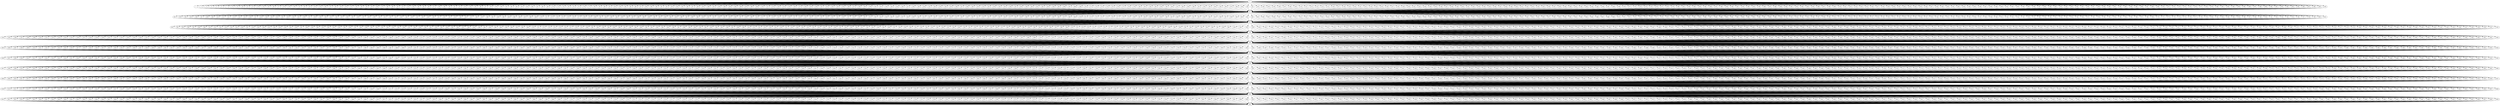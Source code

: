digraph dag {
	0 -> 1;
	0 -> 2;
	0 -> 3;
	0 -> 4;
	0 -> 5;
	0 -> 6;
	0 -> 7;
	0 -> 8;
	0 -> 9;
	0 -> 10;
	0 -> 11;
	0 -> 12;
	0 -> 13;
	0 -> 14;
	0 -> 15;
	0 -> 16;
	0 -> 17;
	0 -> 18;
	0 -> 19;
	0 -> 20;
	0 -> 21;
	0 -> 22;
	0 -> 23;
	0 -> 24;
	0 -> 25;
	0 -> 26;
	0 -> 27;
	0 -> 28;
	0 -> 29;
	0 -> 30;
	0 -> 31;
	0 -> 32;
	0 -> 33;
	0 -> 34;
	0 -> 35;
	0 -> 36;
	0 -> 37;
	0 -> 38;
	0 -> 39;
	0 -> 40;
	0 -> 41;
	0 -> 42;
	0 -> 43;
	0 -> 44;
	0 -> 45;
	0 -> 46;
	0 -> 47;
	0 -> 48;
	0 -> 49;
	0 -> 50;
	0 -> 51;
	0 -> 52;
	0 -> 53;
	0 -> 54;
	0 -> 55;
	0 -> 56;
	0 -> 57;
	0 -> 58;
	0 -> 59;
	0 -> 60;
	0 -> 61;
	0 -> 62;
	0 -> 63;
	0 -> 64;
	0 -> 65;
	0 -> 66;
	0 -> 67;
	0 -> 68;
	0 -> 69;
	0 -> 70;
	0 -> 71;
	0 -> 72;
	0 -> 73;
	0 -> 74;
	0 -> 75;
	0 -> 76;
	0 -> 77;
	0 -> 78;
	0 -> 79;
	0 -> 80;
	0 -> 81;
	0 -> 82;
	0 -> 83;
	0 -> 84;
	0 -> 85;
	0 -> 86;
	0 -> 87;
	0 -> 88;
	0 -> 89;
	0 -> 90;
	0 -> 91;
	0 -> 92;
	0 -> 93;
	0 -> 94;
	0 -> 95;
	0 -> 96;
	0 -> 97;
	0 -> 98;
	0 -> 99;
	0 -> 100;
	0 -> 101;
	0 -> 102;
	0 -> 103;
	0 -> 104;
	0 -> 105;
	0 -> 106;
	0 -> 107;
	0 -> 108;
	0 -> 109;
	0 -> 110;
	0 -> 111;
	0 -> 112;
	0 -> 113;
	0 -> 114;
	0 -> 115;
	0 -> 116;
	0 -> 117;
	0 -> 118;
	0 -> 119;
	0 -> 120;
	0 -> 121;
	0 -> 122;
	0 -> 123;
	0 -> 124;
	0 -> 125;
	0 -> 126;
	0 -> 127;
	0 -> 128;
	0 -> 129;
	0 -> 130;
	0 -> 131;
	0 -> 132;
	0 -> 133;
	0 -> 134;
	0 -> 135;
	0 -> 136;
	0 -> 137;
	0 -> 138;
	0 -> 139;
	0 -> 140;
	0 -> 141;
	0 -> 142;
	0 -> 143;
	0 -> 144;
	0 -> 145;
	0 -> 146;
	0 -> 147;
	0 -> 148;
	0 -> 149;
	0 -> 150;
	0 -> 151;
	0 -> 152;
	0 -> 153;
	0 -> 154;
	0 -> 155;
	0 -> 156;
	0 -> 157;
	0 -> 158;
	0 -> 159;
	0 -> 160;
	0 -> 161;
	0 -> 162;
	0 -> 163;
	0 -> 164;
	0 -> 165;
	0 -> 166;
	0 -> 167;
	0 -> 168;
	0 -> 169;
	0 -> 170;
	0 -> 171;
	0 -> 172;
	0 -> 173;
	0 -> 174;
	0 -> 175;
	0 -> 176;
	0 -> 177;
	0 -> 178;
	0 -> 179;
	0 -> 180;
	0 -> 181;
	0 -> 182;
	0 -> 183;
	0 -> 184;
	0 -> 185;
	0 -> 186;
	0 -> 187;
	0 -> 188;
	0 -> 189;
	0 -> 190;
	0 -> 191;
	0 -> 192;
	0 -> 193;
	0 -> 194;
	0 -> 195;
	0 -> 196;
	0 -> 197;
	0 -> 198;
	0 -> 199;
	0 -> 200;
	0 -> 201;
	0 -> 202;
	0 -> 203;
	0 -> 204;
	0 -> 205;
	0 -> 206;
	0 -> 207;
	0 -> 208;
	0 -> 209;
	0 -> 210;
	0 -> 211;
	0 -> 212;
	0 -> 213;
	0 -> 214;
	0 -> 215;
	0 -> 216;
	0 -> 217;
	0 -> 218;
	0 -> 219;
	0 -> 220;
	0 -> 221;
	0 -> 222;
	0 -> 223;
	0 -> 224;
	0 -> 225;
	0 -> 226;
	0 -> 227;
	0 -> 228;
	0 -> 229;
	0 -> 230;
	0 -> 231;
	0 -> 232;
	0 -> 233;
	0 -> 234;
	0 -> 235;
	0 -> 236;
	0 -> 237;
	0 -> 238;
	0 -> 239;
	0 -> 240;
	0 -> 241;
	0 -> 242;
	0 -> 243;
	0 -> 244;
	0 -> 245;
	0 -> 246;
	0 -> 247;
	0 -> 248;
	0 -> 249;
	0 -> 250;
	0 -> 251;
	0 -> 252;
	0 -> 253;
	0 -> 254;
	0 -> 255;
	0 -> 256;
	0 -> 257;
	0 -> 258;
	0 -> 259;
	0 -> 260;
	0 -> 261;
	0 -> 262;
	0 -> 263;
	0 -> 264;
	0 -> 265;
	0 -> 266;
	0 -> 267;
	0 -> 268;
	0 -> 269;
	0 -> 270;
	0 -> 271;
	0 -> 272;
	0 -> 273;
	0 -> 274;
	0 -> 275;
	0 -> 276;
	0 -> 277;
	0 -> 278;
	0 -> 279;
	0 -> 280;
	0 -> 281;
	0 -> 282;
	0 -> 283;
	0 -> 284;
	0 -> 285;
	0 -> 286;
	0 -> 287;
	0 -> 288;
	0 -> 289;
	0 -> 290;
	0 -> 291;
	0 -> 292;
	0 -> 293;
	0 -> 294;
	0 -> 295;
	0 -> 296;
	0 -> 297;
	0 -> 298;
	0 -> 299;
	0 -> 300;
	0 -> 301;
	0 -> 302;
	0 -> 303;
	0 -> 304;
	0 -> 305;
	0 -> 306;
	0 -> 307;
	0 -> 308;
	0 -> 309;
	0 -> 310;
	0 -> 311;
	0 -> 312;
	0 -> 313;
	0 -> 314;
	0 -> 315;
	0 -> 316;
	0 -> 317;
	0 -> 318;
	0 -> 319;
	0 -> 320;
	0 -> 321;
	0 -> 322;
	0 -> 323;
	0 -> 324;
	0 -> 325;
	0 -> 326;
	0 -> 327;
	0 -> 328;
	0 -> 329;
	0 -> 330;
	0 -> 331;
	0 -> 332;
	0 -> 333;
	0 -> 334;
	0 -> 335;
	0 -> 336;
	0 -> 337;
	0 -> 338;
	0 -> 339;
	0 -> 340;
	0 -> 341;
	0 -> 342;
	0 -> 343;
	0 -> 344;
	0 -> 345;
	0 -> 346;
	0 -> 347;
	0 -> 348;
	0 -> 349;
	0 -> 350;
	0 -> 351;
	0 -> 352;
	0 -> 353;
	0 -> 354;
	0 -> 355;
	0 -> 356;
	0 -> 357;
	0 -> 358;
	0 -> 359;
	0 -> 360;
	0 -> 361;
	0 -> 362;
	0 -> 363;
	0 -> 364;
	0 -> 365;
	0 -> 366;
	0 -> 367;
	0 -> 368;
	0 -> 369;
	0 -> 370;
	0 -> 371;
	0 -> 372;
	0 -> 373;
	0 -> 374;
	0 -> 375;
	0 -> 376;
	0 -> 377;
	0 -> 378;
	0 -> 379;
	0 -> 380;
	0 -> 381;
	0 -> 382;
	0 -> 383;
	0 -> 384;
	0 -> 385;
	0 -> 386;
	0 -> 387;
	0 -> 388;
	0 -> 389;
	0 -> 390;
	0 -> 391;
	0 -> 392;
	0 -> 393;
	0 -> 394;
	0 -> 395;
	0 -> 396;
	0 -> 397;
	0 -> 398;
	0 -> 399;
	0 -> 400;
	1 -> 401;
	2 -> 401;
	3 -> 401;
	4 -> 401;
	5 -> 401;
	6 -> 401;
	7 -> 401;
	8 -> 401;
	9 -> 401;
	10 -> 401;
	11 -> 401;
	12 -> 401;
	13 -> 401;
	14 -> 401;
	15 -> 401;
	16 -> 401;
	17 -> 401;
	18 -> 401;
	19 -> 401;
	20 -> 401;
	21 -> 401;
	22 -> 401;
	23 -> 401;
	24 -> 401;
	25 -> 401;
	26 -> 401;
	27 -> 401;
	28 -> 401;
	29 -> 401;
	30 -> 401;
	31 -> 401;
	32 -> 401;
	33 -> 401;
	34 -> 401;
	35 -> 401;
	36 -> 401;
	37 -> 401;
	38 -> 401;
	39 -> 401;
	40 -> 401;
	41 -> 401;
	42 -> 401;
	43 -> 401;
	44 -> 401;
	45 -> 401;
	46 -> 401;
	47 -> 401;
	48 -> 401;
	49 -> 401;
	50 -> 401;
	51 -> 401;
	52 -> 401;
	53 -> 401;
	54 -> 401;
	55 -> 401;
	56 -> 401;
	57 -> 401;
	58 -> 401;
	59 -> 401;
	60 -> 401;
	61 -> 401;
	62 -> 401;
	63 -> 401;
	64 -> 401;
	65 -> 401;
	66 -> 401;
	67 -> 401;
	68 -> 401;
	69 -> 401;
	70 -> 401;
	71 -> 401;
	72 -> 401;
	73 -> 401;
	74 -> 401;
	75 -> 401;
	76 -> 401;
	77 -> 401;
	78 -> 401;
	79 -> 401;
	80 -> 401;
	81 -> 401;
	82 -> 401;
	83 -> 401;
	84 -> 401;
	85 -> 401;
	86 -> 401;
	87 -> 401;
	88 -> 401;
	89 -> 401;
	90 -> 401;
	91 -> 401;
	92 -> 401;
	93 -> 401;
	94 -> 401;
	95 -> 401;
	96 -> 401;
	97 -> 401;
	98 -> 401;
	99 -> 401;
	100 -> 401;
	101 -> 401;
	102 -> 401;
	103 -> 401;
	104 -> 401;
	105 -> 401;
	106 -> 401;
	107 -> 401;
	108 -> 401;
	109 -> 401;
	110 -> 401;
	111 -> 401;
	112 -> 401;
	113 -> 401;
	114 -> 401;
	115 -> 401;
	116 -> 401;
	117 -> 401;
	118 -> 401;
	119 -> 401;
	120 -> 401;
	121 -> 401;
	122 -> 401;
	123 -> 401;
	124 -> 401;
	125 -> 401;
	126 -> 401;
	127 -> 401;
	128 -> 401;
	129 -> 401;
	130 -> 401;
	131 -> 401;
	132 -> 401;
	133 -> 401;
	134 -> 401;
	135 -> 401;
	136 -> 401;
	137 -> 401;
	138 -> 401;
	139 -> 401;
	140 -> 401;
	141 -> 401;
	142 -> 401;
	143 -> 401;
	144 -> 401;
	145 -> 401;
	146 -> 401;
	147 -> 401;
	148 -> 401;
	149 -> 401;
	150 -> 401;
	151 -> 401;
	152 -> 401;
	153 -> 401;
	154 -> 401;
	155 -> 401;
	156 -> 401;
	157 -> 401;
	158 -> 401;
	159 -> 401;
	160 -> 401;
	161 -> 401;
	162 -> 401;
	163 -> 401;
	164 -> 401;
	165 -> 401;
	166 -> 401;
	167 -> 401;
	168 -> 401;
	169 -> 401;
	170 -> 401;
	171 -> 401;
	172 -> 401;
	173 -> 401;
	174 -> 401;
	175 -> 401;
	176 -> 401;
	177 -> 401;
	178 -> 401;
	179 -> 401;
	180 -> 401;
	181 -> 401;
	182 -> 401;
	183 -> 401;
	184 -> 401;
	185 -> 401;
	186 -> 401;
	187 -> 401;
	188 -> 401;
	189 -> 401;
	190 -> 401;
	191 -> 401;
	192 -> 401;
	193 -> 401;
	194 -> 401;
	195 -> 401;
	196 -> 401;
	197 -> 401;
	198 -> 401;
	199 -> 401;
	200 -> 401;
	201 -> 401;
	202 -> 401;
	203 -> 401;
	204 -> 401;
	205 -> 401;
	206 -> 401;
	207 -> 401;
	208 -> 401;
	209 -> 401;
	210 -> 401;
	211 -> 401;
	212 -> 401;
	213 -> 401;
	214 -> 401;
	215 -> 401;
	216 -> 401;
	217 -> 401;
	218 -> 401;
	219 -> 401;
	220 -> 401;
	221 -> 401;
	222 -> 401;
	223 -> 401;
	224 -> 401;
	225 -> 401;
	226 -> 401;
	227 -> 401;
	228 -> 401;
	229 -> 401;
	230 -> 401;
	231 -> 401;
	232 -> 401;
	233 -> 401;
	234 -> 401;
	235 -> 401;
	236 -> 401;
	237 -> 401;
	238 -> 401;
	239 -> 401;
	240 -> 401;
	241 -> 401;
	242 -> 401;
	243 -> 401;
	244 -> 401;
	245 -> 401;
	246 -> 401;
	247 -> 401;
	248 -> 401;
	249 -> 401;
	250 -> 401;
	251 -> 401;
	252 -> 401;
	253 -> 401;
	254 -> 401;
	255 -> 401;
	256 -> 401;
	257 -> 401;
	258 -> 401;
	259 -> 401;
	260 -> 401;
	261 -> 401;
	262 -> 401;
	263 -> 401;
	264 -> 401;
	265 -> 401;
	266 -> 401;
	267 -> 401;
	268 -> 401;
	269 -> 401;
	270 -> 401;
	271 -> 401;
	272 -> 401;
	273 -> 401;
	274 -> 401;
	275 -> 401;
	276 -> 401;
	277 -> 401;
	278 -> 401;
	279 -> 401;
	280 -> 401;
	281 -> 401;
	282 -> 401;
	283 -> 401;
	284 -> 401;
	285 -> 401;
	286 -> 401;
	287 -> 401;
	288 -> 401;
	289 -> 401;
	290 -> 401;
	291 -> 401;
	292 -> 401;
	293 -> 401;
	294 -> 401;
	295 -> 401;
	296 -> 401;
	297 -> 401;
	298 -> 401;
	299 -> 401;
	300 -> 401;
	301 -> 401;
	302 -> 401;
	303 -> 401;
	304 -> 401;
	305 -> 401;
	306 -> 401;
	307 -> 401;
	308 -> 401;
	309 -> 401;
	310 -> 401;
	311 -> 401;
	312 -> 401;
	313 -> 401;
	314 -> 401;
	315 -> 401;
	316 -> 401;
	317 -> 401;
	318 -> 401;
	319 -> 401;
	320 -> 401;
	321 -> 401;
	322 -> 401;
	323 -> 401;
	324 -> 401;
	325 -> 401;
	326 -> 401;
	327 -> 401;
	328 -> 401;
	329 -> 401;
	330 -> 401;
	331 -> 401;
	332 -> 401;
	333 -> 401;
	334 -> 401;
	335 -> 401;
	336 -> 401;
	337 -> 401;
	338 -> 401;
	339 -> 401;
	340 -> 401;
	341 -> 401;
	342 -> 401;
	343 -> 401;
	344 -> 401;
	345 -> 401;
	346 -> 401;
	347 -> 401;
	348 -> 401;
	349 -> 401;
	350 -> 401;
	351 -> 401;
	352 -> 401;
	353 -> 401;
	354 -> 401;
	355 -> 401;
	356 -> 401;
	357 -> 401;
	358 -> 401;
	359 -> 401;
	360 -> 401;
	361 -> 401;
	362 -> 401;
	363 -> 401;
	364 -> 401;
	365 -> 401;
	366 -> 401;
	367 -> 401;
	368 -> 401;
	369 -> 401;
	370 -> 401;
	371 -> 401;
	372 -> 401;
	373 -> 401;
	374 -> 401;
	375 -> 401;
	376 -> 401;
	377 -> 401;
	378 -> 401;
	379 -> 401;
	380 -> 401;
	381 -> 401;
	382 -> 401;
	383 -> 401;
	384 -> 401;
	385 -> 401;
	386 -> 401;
	387 -> 401;
	388 -> 401;
	389 -> 401;
	390 -> 401;
	391 -> 401;
	392 -> 401;
	393 -> 401;
	394 -> 401;
	395 -> 401;
	396 -> 401;
	397 -> 401;
	398 -> 401;
	399 -> 401;
	400 -> 401;
	401 -> 402;
	401 -> 403;
	401 -> 404;
	401 -> 405;
	401 -> 406;
	401 -> 407;
	401 -> 408;
	401 -> 409;
	401 -> 410;
	401 -> 411;
	401 -> 412;
	401 -> 413;
	401 -> 414;
	401 -> 415;
	401 -> 416;
	401 -> 417;
	401 -> 418;
	401 -> 419;
	401 -> 420;
	401 -> 421;
	401 -> 422;
	401 -> 423;
	401 -> 424;
	401 -> 425;
	401 -> 426;
	401 -> 427;
	401 -> 428;
	401 -> 429;
	401 -> 430;
	401 -> 431;
	401 -> 432;
	401 -> 433;
	401 -> 434;
	401 -> 435;
	401 -> 436;
	401 -> 437;
	401 -> 438;
	401 -> 439;
	401 -> 440;
	401 -> 441;
	401 -> 442;
	401 -> 443;
	401 -> 444;
	401 -> 445;
	401 -> 446;
	401 -> 447;
	401 -> 448;
	401 -> 449;
	401 -> 450;
	401 -> 451;
	401 -> 452;
	401 -> 453;
	401 -> 454;
	401 -> 455;
	401 -> 456;
	401 -> 457;
	401 -> 458;
	401 -> 459;
	401 -> 460;
	401 -> 461;
	401 -> 462;
	401 -> 463;
	401 -> 464;
	401 -> 465;
	401 -> 466;
	401 -> 467;
	401 -> 468;
	401 -> 469;
	401 -> 470;
	401 -> 471;
	401 -> 472;
	401 -> 473;
	401 -> 474;
	401 -> 475;
	401 -> 476;
	401 -> 477;
	401 -> 478;
	401 -> 479;
	401 -> 480;
	401 -> 481;
	401 -> 482;
	401 -> 483;
	401 -> 484;
	401 -> 485;
	401 -> 486;
	401 -> 487;
	401 -> 488;
	401 -> 489;
	401 -> 490;
	401 -> 491;
	401 -> 492;
	401 -> 493;
	401 -> 494;
	401 -> 495;
	401 -> 496;
	401 -> 497;
	401 -> 498;
	401 -> 499;
	401 -> 500;
	401 -> 501;
	401 -> 502;
	401 -> 503;
	401 -> 504;
	401 -> 505;
	401 -> 506;
	401 -> 507;
	401 -> 508;
	401 -> 509;
	401 -> 510;
	401 -> 511;
	401 -> 512;
	401 -> 513;
	401 -> 514;
	401 -> 515;
	401 -> 516;
	401 -> 517;
	401 -> 518;
	401 -> 519;
	401 -> 520;
	401 -> 521;
	401 -> 522;
	401 -> 523;
	401 -> 524;
	401 -> 525;
	401 -> 526;
	401 -> 527;
	401 -> 528;
	401 -> 529;
	401 -> 530;
	401 -> 531;
	401 -> 532;
	401 -> 533;
	401 -> 534;
	401 -> 535;
	401 -> 536;
	401 -> 537;
	401 -> 538;
	401 -> 539;
	401 -> 540;
	401 -> 541;
	401 -> 542;
	401 -> 543;
	401 -> 544;
	401 -> 545;
	401 -> 546;
	401 -> 547;
	401 -> 548;
	401 -> 549;
	401 -> 550;
	401 -> 551;
	401 -> 552;
	401 -> 553;
	401 -> 554;
	401 -> 555;
	401 -> 556;
	401 -> 557;
	401 -> 558;
	401 -> 559;
	401 -> 560;
	401 -> 561;
	401 -> 562;
	401 -> 563;
	401 -> 564;
	401 -> 565;
	401 -> 566;
	401 -> 567;
	401 -> 568;
	401 -> 569;
	401 -> 570;
	401 -> 571;
	401 -> 572;
	401 -> 573;
	401 -> 574;
	401 -> 575;
	401 -> 576;
	401 -> 577;
	401 -> 578;
	401 -> 579;
	401 -> 580;
	401 -> 581;
	401 -> 582;
	401 -> 583;
	401 -> 584;
	401 -> 585;
	401 -> 586;
	401 -> 587;
	401 -> 588;
	401 -> 589;
	401 -> 590;
	401 -> 591;
	401 -> 592;
	401 -> 593;
	401 -> 594;
	401 -> 595;
	401 -> 596;
	401 -> 597;
	401 -> 598;
	401 -> 599;
	401 -> 600;
	401 -> 601;
	401 -> 602;
	401 -> 603;
	401 -> 604;
	401 -> 605;
	401 -> 606;
	401 -> 607;
	401 -> 608;
	401 -> 609;
	401 -> 610;
	401 -> 611;
	401 -> 612;
	401 -> 613;
	401 -> 614;
	401 -> 615;
	401 -> 616;
	401 -> 617;
	401 -> 618;
	401 -> 619;
	401 -> 620;
	401 -> 621;
	401 -> 622;
	401 -> 623;
	401 -> 624;
	401 -> 625;
	401 -> 626;
	401 -> 627;
	401 -> 628;
	401 -> 629;
	401 -> 630;
	401 -> 631;
	401 -> 632;
	401 -> 633;
	401 -> 634;
	401 -> 635;
	401 -> 636;
	401 -> 637;
	401 -> 638;
	401 -> 639;
	401 -> 640;
	401 -> 641;
	401 -> 642;
	401 -> 643;
	401 -> 644;
	401 -> 645;
	401 -> 646;
	401 -> 647;
	401 -> 648;
	401 -> 649;
	401 -> 650;
	401 -> 651;
	401 -> 652;
	401 -> 653;
	401 -> 654;
	401 -> 655;
	401 -> 656;
	401 -> 657;
	401 -> 658;
	401 -> 659;
	401 -> 660;
	401 -> 661;
	401 -> 662;
	401 -> 663;
	401 -> 664;
	401 -> 665;
	401 -> 666;
	401 -> 667;
	401 -> 668;
	401 -> 669;
	401 -> 670;
	401 -> 671;
	401 -> 672;
	401 -> 673;
	401 -> 674;
	401 -> 675;
	401 -> 676;
	401 -> 677;
	401 -> 678;
	401 -> 679;
	401 -> 680;
	401 -> 681;
	401 -> 682;
	401 -> 683;
	401 -> 684;
	401 -> 685;
	401 -> 686;
	401 -> 687;
	401 -> 688;
	401 -> 689;
	401 -> 690;
	401 -> 691;
	401 -> 692;
	401 -> 693;
	401 -> 694;
	401 -> 695;
	401 -> 696;
	401 -> 697;
	401 -> 698;
	401 -> 699;
	401 -> 700;
	401 -> 701;
	401 -> 702;
	401 -> 703;
	401 -> 704;
	401 -> 705;
	401 -> 706;
	401 -> 707;
	401 -> 708;
	401 -> 709;
	401 -> 710;
	401 -> 711;
	401 -> 712;
	401 -> 713;
	401 -> 714;
	401 -> 715;
	401 -> 716;
	401 -> 717;
	401 -> 718;
	401 -> 719;
	401 -> 720;
	401 -> 721;
	401 -> 722;
	401 -> 723;
	401 -> 724;
	401 -> 725;
	401 -> 726;
	401 -> 727;
	401 -> 728;
	401 -> 729;
	401 -> 730;
	401 -> 731;
	401 -> 732;
	401 -> 733;
	401 -> 734;
	401 -> 735;
	401 -> 736;
	401 -> 737;
	401 -> 738;
	401 -> 739;
	401 -> 740;
	401 -> 741;
	401 -> 742;
	401 -> 743;
	401 -> 744;
	401 -> 745;
	401 -> 746;
	401 -> 747;
	401 -> 748;
	401 -> 749;
	401 -> 750;
	401 -> 751;
	401 -> 752;
	401 -> 753;
	401 -> 754;
	401 -> 755;
	401 -> 756;
	401 -> 757;
	401 -> 758;
	401 -> 759;
	401 -> 760;
	401 -> 761;
	401 -> 762;
	401 -> 763;
	401 -> 764;
	401 -> 765;
	401 -> 766;
	401 -> 767;
	401 -> 768;
	401 -> 769;
	401 -> 770;
	401 -> 771;
	401 -> 772;
	401 -> 773;
	401 -> 774;
	401 -> 775;
	401 -> 776;
	401 -> 777;
	401 -> 778;
	401 -> 779;
	401 -> 780;
	401 -> 781;
	401 -> 782;
	401 -> 783;
	401 -> 784;
	401 -> 785;
	401 -> 786;
	401 -> 787;
	401 -> 788;
	401 -> 789;
	401 -> 790;
	401 -> 791;
	401 -> 792;
	401 -> 793;
	401 -> 794;
	401 -> 795;
	401 -> 796;
	401 -> 797;
	401 -> 798;
	401 -> 799;
	401 -> 800;
	401 -> 801;
	402 -> 802;
	403 -> 802;
	404 -> 802;
	405 -> 802;
	406 -> 802;
	407 -> 802;
	408 -> 802;
	409 -> 802;
	410 -> 802;
	411 -> 802;
	412 -> 802;
	413 -> 802;
	414 -> 802;
	415 -> 802;
	416 -> 802;
	417 -> 802;
	418 -> 802;
	419 -> 802;
	420 -> 802;
	421 -> 802;
	422 -> 802;
	423 -> 802;
	424 -> 802;
	425 -> 802;
	426 -> 802;
	427 -> 802;
	428 -> 802;
	429 -> 802;
	430 -> 802;
	431 -> 802;
	432 -> 802;
	433 -> 802;
	434 -> 802;
	435 -> 802;
	436 -> 802;
	437 -> 802;
	438 -> 802;
	439 -> 802;
	440 -> 802;
	441 -> 802;
	442 -> 802;
	443 -> 802;
	444 -> 802;
	445 -> 802;
	446 -> 802;
	447 -> 802;
	448 -> 802;
	449 -> 802;
	450 -> 802;
	451 -> 802;
	452 -> 802;
	453 -> 802;
	454 -> 802;
	455 -> 802;
	456 -> 802;
	457 -> 802;
	458 -> 802;
	459 -> 802;
	460 -> 802;
	461 -> 802;
	462 -> 802;
	463 -> 802;
	464 -> 802;
	465 -> 802;
	466 -> 802;
	467 -> 802;
	468 -> 802;
	469 -> 802;
	470 -> 802;
	471 -> 802;
	472 -> 802;
	473 -> 802;
	474 -> 802;
	475 -> 802;
	476 -> 802;
	477 -> 802;
	478 -> 802;
	479 -> 802;
	480 -> 802;
	481 -> 802;
	482 -> 802;
	483 -> 802;
	484 -> 802;
	485 -> 802;
	486 -> 802;
	487 -> 802;
	488 -> 802;
	489 -> 802;
	490 -> 802;
	491 -> 802;
	492 -> 802;
	493 -> 802;
	494 -> 802;
	495 -> 802;
	496 -> 802;
	497 -> 802;
	498 -> 802;
	499 -> 802;
	500 -> 802;
	501 -> 802;
	502 -> 802;
	503 -> 802;
	504 -> 802;
	505 -> 802;
	506 -> 802;
	507 -> 802;
	508 -> 802;
	509 -> 802;
	510 -> 802;
	511 -> 802;
	512 -> 802;
	513 -> 802;
	514 -> 802;
	515 -> 802;
	516 -> 802;
	517 -> 802;
	518 -> 802;
	519 -> 802;
	520 -> 802;
	521 -> 802;
	522 -> 802;
	523 -> 802;
	524 -> 802;
	525 -> 802;
	526 -> 802;
	527 -> 802;
	528 -> 802;
	529 -> 802;
	530 -> 802;
	531 -> 802;
	532 -> 802;
	533 -> 802;
	534 -> 802;
	535 -> 802;
	536 -> 802;
	537 -> 802;
	538 -> 802;
	539 -> 802;
	540 -> 802;
	541 -> 802;
	542 -> 802;
	543 -> 802;
	544 -> 802;
	545 -> 802;
	546 -> 802;
	547 -> 802;
	548 -> 802;
	549 -> 802;
	550 -> 802;
	551 -> 802;
	552 -> 802;
	553 -> 802;
	554 -> 802;
	555 -> 802;
	556 -> 802;
	557 -> 802;
	558 -> 802;
	559 -> 802;
	560 -> 802;
	561 -> 802;
	562 -> 802;
	563 -> 802;
	564 -> 802;
	565 -> 802;
	566 -> 802;
	567 -> 802;
	568 -> 802;
	569 -> 802;
	570 -> 802;
	571 -> 802;
	572 -> 802;
	573 -> 802;
	574 -> 802;
	575 -> 802;
	576 -> 802;
	577 -> 802;
	578 -> 802;
	579 -> 802;
	580 -> 802;
	581 -> 802;
	582 -> 802;
	583 -> 802;
	584 -> 802;
	585 -> 802;
	586 -> 802;
	587 -> 802;
	588 -> 802;
	589 -> 802;
	590 -> 802;
	591 -> 802;
	592 -> 802;
	593 -> 802;
	594 -> 802;
	595 -> 802;
	596 -> 802;
	597 -> 802;
	598 -> 802;
	599 -> 802;
	600 -> 802;
	601 -> 802;
	602 -> 802;
	603 -> 802;
	604 -> 802;
	605 -> 802;
	606 -> 802;
	607 -> 802;
	608 -> 802;
	609 -> 802;
	610 -> 802;
	611 -> 802;
	612 -> 802;
	613 -> 802;
	614 -> 802;
	615 -> 802;
	616 -> 802;
	617 -> 802;
	618 -> 802;
	619 -> 802;
	620 -> 802;
	621 -> 802;
	622 -> 802;
	623 -> 802;
	624 -> 802;
	625 -> 802;
	626 -> 802;
	627 -> 802;
	628 -> 802;
	629 -> 802;
	630 -> 802;
	631 -> 802;
	632 -> 802;
	633 -> 802;
	634 -> 802;
	635 -> 802;
	636 -> 802;
	637 -> 802;
	638 -> 802;
	639 -> 802;
	640 -> 802;
	641 -> 802;
	642 -> 802;
	643 -> 802;
	644 -> 802;
	645 -> 802;
	646 -> 802;
	647 -> 802;
	648 -> 802;
	649 -> 802;
	650 -> 802;
	651 -> 802;
	652 -> 802;
	653 -> 802;
	654 -> 802;
	655 -> 802;
	656 -> 802;
	657 -> 802;
	658 -> 802;
	659 -> 802;
	660 -> 802;
	661 -> 802;
	662 -> 802;
	663 -> 802;
	664 -> 802;
	665 -> 802;
	666 -> 802;
	667 -> 802;
	668 -> 802;
	669 -> 802;
	670 -> 802;
	671 -> 802;
	672 -> 802;
	673 -> 802;
	674 -> 802;
	675 -> 802;
	676 -> 802;
	677 -> 802;
	678 -> 802;
	679 -> 802;
	680 -> 802;
	681 -> 802;
	682 -> 802;
	683 -> 802;
	684 -> 802;
	685 -> 802;
	686 -> 802;
	687 -> 802;
	688 -> 802;
	689 -> 802;
	690 -> 802;
	691 -> 802;
	692 -> 802;
	693 -> 802;
	694 -> 802;
	695 -> 802;
	696 -> 802;
	697 -> 802;
	698 -> 802;
	699 -> 802;
	700 -> 802;
	701 -> 802;
	702 -> 802;
	703 -> 802;
	704 -> 802;
	705 -> 802;
	706 -> 802;
	707 -> 802;
	708 -> 802;
	709 -> 802;
	710 -> 802;
	711 -> 802;
	712 -> 802;
	713 -> 802;
	714 -> 802;
	715 -> 802;
	716 -> 802;
	717 -> 802;
	718 -> 802;
	719 -> 802;
	720 -> 802;
	721 -> 802;
	722 -> 802;
	723 -> 802;
	724 -> 802;
	725 -> 802;
	726 -> 802;
	727 -> 802;
	728 -> 802;
	729 -> 802;
	730 -> 802;
	731 -> 802;
	732 -> 802;
	733 -> 802;
	734 -> 802;
	735 -> 802;
	736 -> 802;
	737 -> 802;
	738 -> 802;
	739 -> 802;
	740 -> 802;
	741 -> 802;
	742 -> 802;
	743 -> 802;
	744 -> 802;
	745 -> 802;
	746 -> 802;
	747 -> 802;
	748 -> 802;
	749 -> 802;
	750 -> 802;
	751 -> 802;
	752 -> 802;
	753 -> 802;
	754 -> 802;
	755 -> 802;
	756 -> 802;
	757 -> 802;
	758 -> 802;
	759 -> 802;
	760 -> 802;
	761 -> 802;
	762 -> 802;
	763 -> 802;
	764 -> 802;
	765 -> 802;
	766 -> 802;
	767 -> 802;
	768 -> 802;
	769 -> 802;
	770 -> 802;
	771 -> 802;
	772 -> 802;
	773 -> 802;
	774 -> 802;
	775 -> 802;
	776 -> 802;
	777 -> 802;
	778 -> 802;
	779 -> 802;
	780 -> 802;
	781 -> 802;
	782 -> 802;
	783 -> 802;
	784 -> 802;
	785 -> 802;
	786 -> 802;
	787 -> 802;
	788 -> 802;
	789 -> 802;
	790 -> 802;
	791 -> 802;
	792 -> 802;
	793 -> 802;
	794 -> 802;
	795 -> 802;
	796 -> 802;
	797 -> 802;
	798 -> 802;
	799 -> 802;
	800 -> 802;
	801 -> 802;
	802 -> 803;
	802 -> 804;
	802 -> 805;
	802 -> 806;
	802 -> 807;
	802 -> 808;
	802 -> 809;
	802 -> 810;
	802 -> 811;
	802 -> 812;
	802 -> 813;
	802 -> 814;
	802 -> 815;
	802 -> 816;
	802 -> 817;
	802 -> 818;
	802 -> 819;
	802 -> 820;
	802 -> 821;
	802 -> 822;
	802 -> 823;
	802 -> 824;
	802 -> 825;
	802 -> 826;
	802 -> 827;
	802 -> 828;
	802 -> 829;
	802 -> 830;
	802 -> 831;
	802 -> 832;
	802 -> 833;
	802 -> 834;
	802 -> 835;
	802 -> 836;
	802 -> 837;
	802 -> 838;
	802 -> 839;
	802 -> 840;
	802 -> 841;
	802 -> 842;
	802 -> 843;
	802 -> 844;
	802 -> 845;
	802 -> 846;
	802 -> 847;
	802 -> 848;
	802 -> 849;
	802 -> 850;
	802 -> 851;
	802 -> 852;
	802 -> 853;
	802 -> 854;
	802 -> 855;
	802 -> 856;
	802 -> 857;
	802 -> 858;
	802 -> 859;
	802 -> 860;
	802 -> 861;
	802 -> 862;
	802 -> 863;
	802 -> 864;
	802 -> 865;
	802 -> 866;
	802 -> 867;
	802 -> 868;
	802 -> 869;
	802 -> 870;
	802 -> 871;
	802 -> 872;
	802 -> 873;
	802 -> 874;
	802 -> 875;
	802 -> 876;
	802 -> 877;
	802 -> 878;
	802 -> 879;
	802 -> 880;
	802 -> 881;
	802 -> 882;
	802 -> 883;
	802 -> 884;
	802 -> 885;
	802 -> 886;
	802 -> 887;
	802 -> 888;
	802 -> 889;
	802 -> 890;
	802 -> 891;
	802 -> 892;
	802 -> 893;
	802 -> 894;
	802 -> 895;
	802 -> 896;
	802 -> 897;
	802 -> 898;
	802 -> 899;
	802 -> 900;
	802 -> 901;
	802 -> 902;
	802 -> 903;
	802 -> 904;
	802 -> 905;
	802 -> 906;
	802 -> 907;
	802 -> 908;
	802 -> 909;
	802 -> 910;
	802 -> 911;
	802 -> 912;
	802 -> 913;
	802 -> 914;
	802 -> 915;
	802 -> 916;
	802 -> 917;
	802 -> 918;
	802 -> 919;
	802 -> 920;
	802 -> 921;
	802 -> 922;
	802 -> 923;
	802 -> 924;
	802 -> 925;
	802 -> 926;
	802 -> 927;
	802 -> 928;
	802 -> 929;
	802 -> 930;
	802 -> 931;
	802 -> 932;
	802 -> 933;
	802 -> 934;
	802 -> 935;
	802 -> 936;
	802 -> 937;
	802 -> 938;
	802 -> 939;
	802 -> 940;
	802 -> 941;
	802 -> 942;
	802 -> 943;
	802 -> 944;
	802 -> 945;
	802 -> 946;
	802 -> 947;
	802 -> 948;
	802 -> 949;
	802 -> 950;
	802 -> 951;
	802 -> 952;
	802 -> 953;
	802 -> 954;
	802 -> 955;
	802 -> 956;
	802 -> 957;
	802 -> 958;
	802 -> 959;
	802 -> 960;
	802 -> 961;
	802 -> 962;
	802 -> 963;
	802 -> 964;
	802 -> 965;
	802 -> 966;
	802 -> 967;
	802 -> 968;
	802 -> 969;
	802 -> 970;
	802 -> 971;
	802 -> 972;
	802 -> 973;
	802 -> 974;
	802 -> 975;
	802 -> 976;
	802 -> 977;
	802 -> 978;
	802 -> 979;
	802 -> 980;
	802 -> 981;
	802 -> 982;
	802 -> 983;
	802 -> 984;
	802 -> 985;
	802 -> 986;
	802 -> 987;
	802 -> 988;
	802 -> 989;
	802 -> 990;
	802 -> 991;
	802 -> 992;
	802 -> 993;
	802 -> 994;
	802 -> 995;
	802 -> 996;
	802 -> 997;
	802 -> 998;
	802 -> 999;
	802 -> 1000;
	802 -> 1001;
	802 -> 1002;
	802 -> 1003;
	802 -> 1004;
	802 -> 1005;
	802 -> 1006;
	802 -> 1007;
	802 -> 1008;
	802 -> 1009;
	802 -> 1010;
	802 -> 1011;
	802 -> 1012;
	802 -> 1013;
	802 -> 1014;
	802 -> 1015;
	802 -> 1016;
	802 -> 1017;
	802 -> 1018;
	802 -> 1019;
	802 -> 1020;
	802 -> 1021;
	802 -> 1022;
	802 -> 1023;
	802 -> 1024;
	802 -> 1025;
	802 -> 1026;
	802 -> 1027;
	802 -> 1028;
	802 -> 1029;
	802 -> 1030;
	802 -> 1031;
	802 -> 1032;
	802 -> 1033;
	802 -> 1034;
	802 -> 1035;
	802 -> 1036;
	802 -> 1037;
	802 -> 1038;
	802 -> 1039;
	802 -> 1040;
	802 -> 1041;
	802 -> 1042;
	802 -> 1043;
	802 -> 1044;
	802 -> 1045;
	802 -> 1046;
	802 -> 1047;
	802 -> 1048;
	802 -> 1049;
	802 -> 1050;
	802 -> 1051;
	802 -> 1052;
	802 -> 1053;
	802 -> 1054;
	802 -> 1055;
	802 -> 1056;
	802 -> 1057;
	802 -> 1058;
	802 -> 1059;
	802 -> 1060;
	802 -> 1061;
	802 -> 1062;
	802 -> 1063;
	802 -> 1064;
	802 -> 1065;
	802 -> 1066;
	802 -> 1067;
	802 -> 1068;
	802 -> 1069;
	802 -> 1070;
	802 -> 1071;
	802 -> 1072;
	802 -> 1073;
	802 -> 1074;
	802 -> 1075;
	802 -> 1076;
	802 -> 1077;
	802 -> 1078;
	802 -> 1079;
	802 -> 1080;
	802 -> 1081;
	802 -> 1082;
	802 -> 1083;
	802 -> 1084;
	802 -> 1085;
	802 -> 1086;
	802 -> 1087;
	802 -> 1088;
	802 -> 1089;
	802 -> 1090;
	802 -> 1091;
	802 -> 1092;
	802 -> 1093;
	802 -> 1094;
	802 -> 1095;
	802 -> 1096;
	802 -> 1097;
	802 -> 1098;
	802 -> 1099;
	802 -> 1100;
	802 -> 1101;
	802 -> 1102;
	802 -> 1103;
	802 -> 1104;
	802 -> 1105;
	802 -> 1106;
	802 -> 1107;
	802 -> 1108;
	802 -> 1109;
	802 -> 1110;
	802 -> 1111;
	802 -> 1112;
	802 -> 1113;
	802 -> 1114;
	802 -> 1115;
	802 -> 1116;
	802 -> 1117;
	802 -> 1118;
	802 -> 1119;
	802 -> 1120;
	802 -> 1121;
	802 -> 1122;
	802 -> 1123;
	802 -> 1124;
	802 -> 1125;
	802 -> 1126;
	802 -> 1127;
	802 -> 1128;
	802 -> 1129;
	802 -> 1130;
	802 -> 1131;
	802 -> 1132;
	802 -> 1133;
	802 -> 1134;
	802 -> 1135;
	802 -> 1136;
	802 -> 1137;
	802 -> 1138;
	802 -> 1139;
	802 -> 1140;
	802 -> 1141;
	802 -> 1142;
	802 -> 1143;
	802 -> 1144;
	802 -> 1145;
	802 -> 1146;
	802 -> 1147;
	802 -> 1148;
	802 -> 1149;
	802 -> 1150;
	802 -> 1151;
	802 -> 1152;
	802 -> 1153;
	802 -> 1154;
	802 -> 1155;
	802 -> 1156;
	802 -> 1157;
	802 -> 1158;
	802 -> 1159;
	802 -> 1160;
	802 -> 1161;
	802 -> 1162;
	802 -> 1163;
	802 -> 1164;
	802 -> 1165;
	802 -> 1166;
	802 -> 1167;
	802 -> 1168;
	802 -> 1169;
	802 -> 1170;
	802 -> 1171;
	802 -> 1172;
	802 -> 1173;
	802 -> 1174;
	802 -> 1175;
	802 -> 1176;
	802 -> 1177;
	802 -> 1178;
	802 -> 1179;
	802 -> 1180;
	802 -> 1181;
	802 -> 1182;
	802 -> 1183;
	802 -> 1184;
	802 -> 1185;
	802 -> 1186;
	802 -> 1187;
	802 -> 1188;
	802 -> 1189;
	802 -> 1190;
	802 -> 1191;
	802 -> 1192;
	802 -> 1193;
	802 -> 1194;
	802 -> 1195;
	802 -> 1196;
	802 -> 1197;
	802 -> 1198;
	802 -> 1199;
	802 -> 1200;
	802 -> 1201;
	802 -> 1202;
	803 -> 1203;
	804 -> 1203;
	805 -> 1203;
	806 -> 1203;
	807 -> 1203;
	808 -> 1203;
	809 -> 1203;
	810 -> 1203;
	811 -> 1203;
	812 -> 1203;
	813 -> 1203;
	814 -> 1203;
	815 -> 1203;
	816 -> 1203;
	817 -> 1203;
	818 -> 1203;
	819 -> 1203;
	820 -> 1203;
	821 -> 1203;
	822 -> 1203;
	823 -> 1203;
	824 -> 1203;
	825 -> 1203;
	826 -> 1203;
	827 -> 1203;
	828 -> 1203;
	829 -> 1203;
	830 -> 1203;
	831 -> 1203;
	832 -> 1203;
	833 -> 1203;
	834 -> 1203;
	835 -> 1203;
	836 -> 1203;
	837 -> 1203;
	838 -> 1203;
	839 -> 1203;
	840 -> 1203;
	841 -> 1203;
	842 -> 1203;
	843 -> 1203;
	844 -> 1203;
	845 -> 1203;
	846 -> 1203;
	847 -> 1203;
	848 -> 1203;
	849 -> 1203;
	850 -> 1203;
	851 -> 1203;
	852 -> 1203;
	853 -> 1203;
	854 -> 1203;
	855 -> 1203;
	856 -> 1203;
	857 -> 1203;
	858 -> 1203;
	859 -> 1203;
	860 -> 1203;
	861 -> 1203;
	862 -> 1203;
	863 -> 1203;
	864 -> 1203;
	865 -> 1203;
	866 -> 1203;
	867 -> 1203;
	868 -> 1203;
	869 -> 1203;
	870 -> 1203;
	871 -> 1203;
	872 -> 1203;
	873 -> 1203;
	874 -> 1203;
	875 -> 1203;
	876 -> 1203;
	877 -> 1203;
	878 -> 1203;
	879 -> 1203;
	880 -> 1203;
	881 -> 1203;
	882 -> 1203;
	883 -> 1203;
	884 -> 1203;
	885 -> 1203;
	886 -> 1203;
	887 -> 1203;
	888 -> 1203;
	889 -> 1203;
	890 -> 1203;
	891 -> 1203;
	892 -> 1203;
	893 -> 1203;
	894 -> 1203;
	895 -> 1203;
	896 -> 1203;
	897 -> 1203;
	898 -> 1203;
	899 -> 1203;
	900 -> 1203;
	901 -> 1203;
	902 -> 1203;
	903 -> 1203;
	904 -> 1203;
	905 -> 1203;
	906 -> 1203;
	907 -> 1203;
	908 -> 1203;
	909 -> 1203;
	910 -> 1203;
	911 -> 1203;
	912 -> 1203;
	913 -> 1203;
	914 -> 1203;
	915 -> 1203;
	916 -> 1203;
	917 -> 1203;
	918 -> 1203;
	919 -> 1203;
	920 -> 1203;
	921 -> 1203;
	922 -> 1203;
	923 -> 1203;
	924 -> 1203;
	925 -> 1203;
	926 -> 1203;
	927 -> 1203;
	928 -> 1203;
	929 -> 1203;
	930 -> 1203;
	931 -> 1203;
	932 -> 1203;
	933 -> 1203;
	934 -> 1203;
	935 -> 1203;
	936 -> 1203;
	937 -> 1203;
	938 -> 1203;
	939 -> 1203;
	940 -> 1203;
	941 -> 1203;
	942 -> 1203;
	943 -> 1203;
	944 -> 1203;
	945 -> 1203;
	946 -> 1203;
	947 -> 1203;
	948 -> 1203;
	949 -> 1203;
	950 -> 1203;
	951 -> 1203;
	952 -> 1203;
	953 -> 1203;
	954 -> 1203;
	955 -> 1203;
	956 -> 1203;
	957 -> 1203;
	958 -> 1203;
	959 -> 1203;
	960 -> 1203;
	961 -> 1203;
	962 -> 1203;
	963 -> 1203;
	964 -> 1203;
	965 -> 1203;
	966 -> 1203;
	967 -> 1203;
	968 -> 1203;
	969 -> 1203;
	970 -> 1203;
	971 -> 1203;
	972 -> 1203;
	973 -> 1203;
	974 -> 1203;
	975 -> 1203;
	976 -> 1203;
	977 -> 1203;
	978 -> 1203;
	979 -> 1203;
	980 -> 1203;
	981 -> 1203;
	982 -> 1203;
	983 -> 1203;
	984 -> 1203;
	985 -> 1203;
	986 -> 1203;
	987 -> 1203;
	988 -> 1203;
	989 -> 1203;
	990 -> 1203;
	991 -> 1203;
	992 -> 1203;
	993 -> 1203;
	994 -> 1203;
	995 -> 1203;
	996 -> 1203;
	997 -> 1203;
	998 -> 1203;
	999 -> 1203;
	1000 -> 1203;
	1001 -> 1203;
	1002 -> 1203;
	1003 -> 1203;
	1004 -> 1203;
	1005 -> 1203;
	1006 -> 1203;
	1007 -> 1203;
	1008 -> 1203;
	1009 -> 1203;
	1010 -> 1203;
	1011 -> 1203;
	1012 -> 1203;
	1013 -> 1203;
	1014 -> 1203;
	1015 -> 1203;
	1016 -> 1203;
	1017 -> 1203;
	1018 -> 1203;
	1019 -> 1203;
	1020 -> 1203;
	1021 -> 1203;
	1022 -> 1203;
	1023 -> 1203;
	1024 -> 1203;
	1025 -> 1203;
	1026 -> 1203;
	1027 -> 1203;
	1028 -> 1203;
	1029 -> 1203;
	1030 -> 1203;
	1031 -> 1203;
	1032 -> 1203;
	1033 -> 1203;
	1034 -> 1203;
	1035 -> 1203;
	1036 -> 1203;
	1037 -> 1203;
	1038 -> 1203;
	1039 -> 1203;
	1040 -> 1203;
	1041 -> 1203;
	1042 -> 1203;
	1043 -> 1203;
	1044 -> 1203;
	1045 -> 1203;
	1046 -> 1203;
	1047 -> 1203;
	1048 -> 1203;
	1049 -> 1203;
	1050 -> 1203;
	1051 -> 1203;
	1052 -> 1203;
	1053 -> 1203;
	1054 -> 1203;
	1055 -> 1203;
	1056 -> 1203;
	1057 -> 1203;
	1058 -> 1203;
	1059 -> 1203;
	1060 -> 1203;
	1061 -> 1203;
	1062 -> 1203;
	1063 -> 1203;
	1064 -> 1203;
	1065 -> 1203;
	1066 -> 1203;
	1067 -> 1203;
	1068 -> 1203;
	1069 -> 1203;
	1070 -> 1203;
	1071 -> 1203;
	1072 -> 1203;
	1073 -> 1203;
	1074 -> 1203;
	1075 -> 1203;
	1076 -> 1203;
	1077 -> 1203;
	1078 -> 1203;
	1079 -> 1203;
	1080 -> 1203;
	1081 -> 1203;
	1082 -> 1203;
	1083 -> 1203;
	1084 -> 1203;
	1085 -> 1203;
	1086 -> 1203;
	1087 -> 1203;
	1088 -> 1203;
	1089 -> 1203;
	1090 -> 1203;
	1091 -> 1203;
	1092 -> 1203;
	1093 -> 1203;
	1094 -> 1203;
	1095 -> 1203;
	1096 -> 1203;
	1097 -> 1203;
	1098 -> 1203;
	1099 -> 1203;
	1100 -> 1203;
	1101 -> 1203;
	1102 -> 1203;
	1103 -> 1203;
	1104 -> 1203;
	1105 -> 1203;
	1106 -> 1203;
	1107 -> 1203;
	1108 -> 1203;
	1109 -> 1203;
	1110 -> 1203;
	1111 -> 1203;
	1112 -> 1203;
	1113 -> 1203;
	1114 -> 1203;
	1115 -> 1203;
	1116 -> 1203;
	1117 -> 1203;
	1118 -> 1203;
	1119 -> 1203;
	1120 -> 1203;
	1121 -> 1203;
	1122 -> 1203;
	1123 -> 1203;
	1124 -> 1203;
	1125 -> 1203;
	1126 -> 1203;
	1127 -> 1203;
	1128 -> 1203;
	1129 -> 1203;
	1130 -> 1203;
	1131 -> 1203;
	1132 -> 1203;
	1133 -> 1203;
	1134 -> 1203;
	1135 -> 1203;
	1136 -> 1203;
	1137 -> 1203;
	1138 -> 1203;
	1139 -> 1203;
	1140 -> 1203;
	1141 -> 1203;
	1142 -> 1203;
	1143 -> 1203;
	1144 -> 1203;
	1145 -> 1203;
	1146 -> 1203;
	1147 -> 1203;
	1148 -> 1203;
	1149 -> 1203;
	1150 -> 1203;
	1151 -> 1203;
	1152 -> 1203;
	1153 -> 1203;
	1154 -> 1203;
	1155 -> 1203;
	1156 -> 1203;
	1157 -> 1203;
	1158 -> 1203;
	1159 -> 1203;
	1160 -> 1203;
	1161 -> 1203;
	1162 -> 1203;
	1163 -> 1203;
	1164 -> 1203;
	1165 -> 1203;
	1166 -> 1203;
	1167 -> 1203;
	1168 -> 1203;
	1169 -> 1203;
	1170 -> 1203;
	1171 -> 1203;
	1172 -> 1203;
	1173 -> 1203;
	1174 -> 1203;
	1175 -> 1203;
	1176 -> 1203;
	1177 -> 1203;
	1178 -> 1203;
	1179 -> 1203;
	1180 -> 1203;
	1181 -> 1203;
	1182 -> 1203;
	1183 -> 1203;
	1184 -> 1203;
	1185 -> 1203;
	1186 -> 1203;
	1187 -> 1203;
	1188 -> 1203;
	1189 -> 1203;
	1190 -> 1203;
	1191 -> 1203;
	1192 -> 1203;
	1193 -> 1203;
	1194 -> 1203;
	1195 -> 1203;
	1196 -> 1203;
	1197 -> 1203;
	1198 -> 1203;
	1199 -> 1203;
	1200 -> 1203;
	1201 -> 1203;
	1202 -> 1203;
	1203 -> 1204;
	1203 -> 1205;
	1203 -> 1206;
	1203 -> 1207;
	1203 -> 1208;
	1203 -> 1209;
	1203 -> 1210;
	1203 -> 1211;
	1203 -> 1212;
	1203 -> 1213;
	1203 -> 1214;
	1203 -> 1215;
	1203 -> 1216;
	1203 -> 1217;
	1203 -> 1218;
	1203 -> 1219;
	1203 -> 1220;
	1203 -> 1221;
	1203 -> 1222;
	1203 -> 1223;
	1203 -> 1224;
	1203 -> 1225;
	1203 -> 1226;
	1203 -> 1227;
	1203 -> 1228;
	1203 -> 1229;
	1203 -> 1230;
	1203 -> 1231;
	1203 -> 1232;
	1203 -> 1233;
	1203 -> 1234;
	1203 -> 1235;
	1203 -> 1236;
	1203 -> 1237;
	1203 -> 1238;
	1203 -> 1239;
	1203 -> 1240;
	1203 -> 1241;
	1203 -> 1242;
	1203 -> 1243;
	1203 -> 1244;
	1203 -> 1245;
	1203 -> 1246;
	1203 -> 1247;
	1203 -> 1248;
	1203 -> 1249;
	1203 -> 1250;
	1203 -> 1251;
	1203 -> 1252;
	1203 -> 1253;
	1203 -> 1254;
	1203 -> 1255;
	1203 -> 1256;
	1203 -> 1257;
	1203 -> 1258;
	1203 -> 1259;
	1203 -> 1260;
	1203 -> 1261;
	1203 -> 1262;
	1203 -> 1263;
	1203 -> 1264;
	1203 -> 1265;
	1203 -> 1266;
	1203 -> 1267;
	1203 -> 1268;
	1203 -> 1269;
	1203 -> 1270;
	1203 -> 1271;
	1203 -> 1272;
	1203 -> 1273;
	1203 -> 1274;
	1203 -> 1275;
	1203 -> 1276;
	1203 -> 1277;
	1203 -> 1278;
	1203 -> 1279;
	1203 -> 1280;
	1203 -> 1281;
	1203 -> 1282;
	1203 -> 1283;
	1203 -> 1284;
	1203 -> 1285;
	1203 -> 1286;
	1203 -> 1287;
	1203 -> 1288;
	1203 -> 1289;
	1203 -> 1290;
	1203 -> 1291;
	1203 -> 1292;
	1203 -> 1293;
	1203 -> 1294;
	1203 -> 1295;
	1203 -> 1296;
	1203 -> 1297;
	1203 -> 1298;
	1203 -> 1299;
	1203 -> 1300;
	1203 -> 1301;
	1203 -> 1302;
	1203 -> 1303;
	1203 -> 1304;
	1203 -> 1305;
	1203 -> 1306;
	1203 -> 1307;
	1203 -> 1308;
	1203 -> 1309;
	1203 -> 1310;
	1203 -> 1311;
	1203 -> 1312;
	1203 -> 1313;
	1203 -> 1314;
	1203 -> 1315;
	1203 -> 1316;
	1203 -> 1317;
	1203 -> 1318;
	1203 -> 1319;
	1203 -> 1320;
	1203 -> 1321;
	1203 -> 1322;
	1203 -> 1323;
	1203 -> 1324;
	1203 -> 1325;
	1203 -> 1326;
	1203 -> 1327;
	1203 -> 1328;
	1203 -> 1329;
	1203 -> 1330;
	1203 -> 1331;
	1203 -> 1332;
	1203 -> 1333;
	1203 -> 1334;
	1203 -> 1335;
	1203 -> 1336;
	1203 -> 1337;
	1203 -> 1338;
	1203 -> 1339;
	1203 -> 1340;
	1203 -> 1341;
	1203 -> 1342;
	1203 -> 1343;
	1203 -> 1344;
	1203 -> 1345;
	1203 -> 1346;
	1203 -> 1347;
	1203 -> 1348;
	1203 -> 1349;
	1203 -> 1350;
	1203 -> 1351;
	1203 -> 1352;
	1203 -> 1353;
	1203 -> 1354;
	1203 -> 1355;
	1203 -> 1356;
	1203 -> 1357;
	1203 -> 1358;
	1203 -> 1359;
	1203 -> 1360;
	1203 -> 1361;
	1203 -> 1362;
	1203 -> 1363;
	1203 -> 1364;
	1203 -> 1365;
	1203 -> 1366;
	1203 -> 1367;
	1203 -> 1368;
	1203 -> 1369;
	1203 -> 1370;
	1203 -> 1371;
	1203 -> 1372;
	1203 -> 1373;
	1203 -> 1374;
	1203 -> 1375;
	1203 -> 1376;
	1203 -> 1377;
	1203 -> 1378;
	1203 -> 1379;
	1203 -> 1380;
	1203 -> 1381;
	1203 -> 1382;
	1203 -> 1383;
	1203 -> 1384;
	1203 -> 1385;
	1203 -> 1386;
	1203 -> 1387;
	1203 -> 1388;
	1203 -> 1389;
	1203 -> 1390;
	1203 -> 1391;
	1203 -> 1392;
	1203 -> 1393;
	1203 -> 1394;
	1203 -> 1395;
	1203 -> 1396;
	1203 -> 1397;
	1203 -> 1398;
	1203 -> 1399;
	1203 -> 1400;
	1203 -> 1401;
	1203 -> 1402;
	1203 -> 1403;
	1203 -> 1404;
	1203 -> 1405;
	1203 -> 1406;
	1203 -> 1407;
	1203 -> 1408;
	1203 -> 1409;
	1203 -> 1410;
	1203 -> 1411;
	1203 -> 1412;
	1203 -> 1413;
	1203 -> 1414;
	1203 -> 1415;
	1203 -> 1416;
	1203 -> 1417;
	1203 -> 1418;
	1203 -> 1419;
	1203 -> 1420;
	1203 -> 1421;
	1203 -> 1422;
	1203 -> 1423;
	1203 -> 1424;
	1203 -> 1425;
	1203 -> 1426;
	1203 -> 1427;
	1203 -> 1428;
	1203 -> 1429;
	1203 -> 1430;
	1203 -> 1431;
	1203 -> 1432;
	1203 -> 1433;
	1203 -> 1434;
	1203 -> 1435;
	1203 -> 1436;
	1203 -> 1437;
	1203 -> 1438;
	1203 -> 1439;
	1203 -> 1440;
	1203 -> 1441;
	1203 -> 1442;
	1203 -> 1443;
	1203 -> 1444;
	1203 -> 1445;
	1203 -> 1446;
	1203 -> 1447;
	1203 -> 1448;
	1203 -> 1449;
	1203 -> 1450;
	1203 -> 1451;
	1203 -> 1452;
	1203 -> 1453;
	1203 -> 1454;
	1203 -> 1455;
	1203 -> 1456;
	1203 -> 1457;
	1203 -> 1458;
	1203 -> 1459;
	1203 -> 1460;
	1203 -> 1461;
	1203 -> 1462;
	1203 -> 1463;
	1203 -> 1464;
	1203 -> 1465;
	1203 -> 1466;
	1203 -> 1467;
	1203 -> 1468;
	1203 -> 1469;
	1203 -> 1470;
	1203 -> 1471;
	1203 -> 1472;
	1203 -> 1473;
	1203 -> 1474;
	1203 -> 1475;
	1203 -> 1476;
	1203 -> 1477;
	1203 -> 1478;
	1203 -> 1479;
	1203 -> 1480;
	1203 -> 1481;
	1203 -> 1482;
	1203 -> 1483;
	1203 -> 1484;
	1203 -> 1485;
	1203 -> 1486;
	1203 -> 1487;
	1203 -> 1488;
	1203 -> 1489;
	1203 -> 1490;
	1203 -> 1491;
	1203 -> 1492;
	1203 -> 1493;
	1203 -> 1494;
	1203 -> 1495;
	1203 -> 1496;
	1203 -> 1497;
	1203 -> 1498;
	1203 -> 1499;
	1203 -> 1500;
	1203 -> 1501;
	1203 -> 1502;
	1203 -> 1503;
	1203 -> 1504;
	1203 -> 1505;
	1203 -> 1506;
	1203 -> 1507;
	1203 -> 1508;
	1203 -> 1509;
	1203 -> 1510;
	1203 -> 1511;
	1203 -> 1512;
	1203 -> 1513;
	1203 -> 1514;
	1203 -> 1515;
	1203 -> 1516;
	1203 -> 1517;
	1203 -> 1518;
	1203 -> 1519;
	1203 -> 1520;
	1203 -> 1521;
	1203 -> 1522;
	1203 -> 1523;
	1203 -> 1524;
	1203 -> 1525;
	1203 -> 1526;
	1203 -> 1527;
	1203 -> 1528;
	1203 -> 1529;
	1203 -> 1530;
	1203 -> 1531;
	1203 -> 1532;
	1203 -> 1533;
	1203 -> 1534;
	1203 -> 1535;
	1203 -> 1536;
	1203 -> 1537;
	1203 -> 1538;
	1203 -> 1539;
	1203 -> 1540;
	1203 -> 1541;
	1203 -> 1542;
	1203 -> 1543;
	1203 -> 1544;
	1203 -> 1545;
	1203 -> 1546;
	1203 -> 1547;
	1203 -> 1548;
	1203 -> 1549;
	1203 -> 1550;
	1203 -> 1551;
	1203 -> 1552;
	1203 -> 1553;
	1203 -> 1554;
	1203 -> 1555;
	1203 -> 1556;
	1203 -> 1557;
	1203 -> 1558;
	1203 -> 1559;
	1203 -> 1560;
	1203 -> 1561;
	1203 -> 1562;
	1203 -> 1563;
	1203 -> 1564;
	1203 -> 1565;
	1203 -> 1566;
	1203 -> 1567;
	1203 -> 1568;
	1203 -> 1569;
	1203 -> 1570;
	1203 -> 1571;
	1203 -> 1572;
	1203 -> 1573;
	1203 -> 1574;
	1203 -> 1575;
	1203 -> 1576;
	1203 -> 1577;
	1203 -> 1578;
	1203 -> 1579;
	1203 -> 1580;
	1203 -> 1581;
	1203 -> 1582;
	1203 -> 1583;
	1203 -> 1584;
	1203 -> 1585;
	1203 -> 1586;
	1203 -> 1587;
	1203 -> 1588;
	1203 -> 1589;
	1203 -> 1590;
	1203 -> 1591;
	1203 -> 1592;
	1203 -> 1593;
	1203 -> 1594;
	1203 -> 1595;
	1203 -> 1596;
	1203 -> 1597;
	1203 -> 1598;
	1203 -> 1599;
	1203 -> 1600;
	1203 -> 1601;
	1203 -> 1602;
	1203 -> 1603;
	1204 -> 1604;
	1205 -> 1604;
	1206 -> 1604;
	1207 -> 1604;
	1208 -> 1604;
	1209 -> 1604;
	1210 -> 1604;
	1211 -> 1604;
	1212 -> 1604;
	1213 -> 1604;
	1214 -> 1604;
	1215 -> 1604;
	1216 -> 1604;
	1217 -> 1604;
	1218 -> 1604;
	1219 -> 1604;
	1220 -> 1604;
	1221 -> 1604;
	1222 -> 1604;
	1223 -> 1604;
	1224 -> 1604;
	1225 -> 1604;
	1226 -> 1604;
	1227 -> 1604;
	1228 -> 1604;
	1229 -> 1604;
	1230 -> 1604;
	1231 -> 1604;
	1232 -> 1604;
	1233 -> 1604;
	1234 -> 1604;
	1235 -> 1604;
	1236 -> 1604;
	1237 -> 1604;
	1238 -> 1604;
	1239 -> 1604;
	1240 -> 1604;
	1241 -> 1604;
	1242 -> 1604;
	1243 -> 1604;
	1244 -> 1604;
	1245 -> 1604;
	1246 -> 1604;
	1247 -> 1604;
	1248 -> 1604;
	1249 -> 1604;
	1250 -> 1604;
	1251 -> 1604;
	1252 -> 1604;
	1253 -> 1604;
	1254 -> 1604;
	1255 -> 1604;
	1256 -> 1604;
	1257 -> 1604;
	1258 -> 1604;
	1259 -> 1604;
	1260 -> 1604;
	1261 -> 1604;
	1262 -> 1604;
	1263 -> 1604;
	1264 -> 1604;
	1265 -> 1604;
	1266 -> 1604;
	1267 -> 1604;
	1268 -> 1604;
	1269 -> 1604;
	1270 -> 1604;
	1271 -> 1604;
	1272 -> 1604;
	1273 -> 1604;
	1274 -> 1604;
	1275 -> 1604;
	1276 -> 1604;
	1277 -> 1604;
	1278 -> 1604;
	1279 -> 1604;
	1280 -> 1604;
	1281 -> 1604;
	1282 -> 1604;
	1283 -> 1604;
	1284 -> 1604;
	1285 -> 1604;
	1286 -> 1604;
	1287 -> 1604;
	1288 -> 1604;
	1289 -> 1604;
	1290 -> 1604;
	1291 -> 1604;
	1292 -> 1604;
	1293 -> 1604;
	1294 -> 1604;
	1295 -> 1604;
	1296 -> 1604;
	1297 -> 1604;
	1298 -> 1604;
	1299 -> 1604;
	1300 -> 1604;
	1301 -> 1604;
	1302 -> 1604;
	1303 -> 1604;
	1304 -> 1604;
	1305 -> 1604;
	1306 -> 1604;
	1307 -> 1604;
	1308 -> 1604;
	1309 -> 1604;
	1310 -> 1604;
	1311 -> 1604;
	1312 -> 1604;
	1313 -> 1604;
	1314 -> 1604;
	1315 -> 1604;
	1316 -> 1604;
	1317 -> 1604;
	1318 -> 1604;
	1319 -> 1604;
	1320 -> 1604;
	1321 -> 1604;
	1322 -> 1604;
	1323 -> 1604;
	1324 -> 1604;
	1325 -> 1604;
	1326 -> 1604;
	1327 -> 1604;
	1328 -> 1604;
	1329 -> 1604;
	1330 -> 1604;
	1331 -> 1604;
	1332 -> 1604;
	1333 -> 1604;
	1334 -> 1604;
	1335 -> 1604;
	1336 -> 1604;
	1337 -> 1604;
	1338 -> 1604;
	1339 -> 1604;
	1340 -> 1604;
	1341 -> 1604;
	1342 -> 1604;
	1343 -> 1604;
	1344 -> 1604;
	1345 -> 1604;
	1346 -> 1604;
	1347 -> 1604;
	1348 -> 1604;
	1349 -> 1604;
	1350 -> 1604;
	1351 -> 1604;
	1352 -> 1604;
	1353 -> 1604;
	1354 -> 1604;
	1355 -> 1604;
	1356 -> 1604;
	1357 -> 1604;
	1358 -> 1604;
	1359 -> 1604;
	1360 -> 1604;
	1361 -> 1604;
	1362 -> 1604;
	1363 -> 1604;
	1364 -> 1604;
	1365 -> 1604;
	1366 -> 1604;
	1367 -> 1604;
	1368 -> 1604;
	1369 -> 1604;
	1370 -> 1604;
	1371 -> 1604;
	1372 -> 1604;
	1373 -> 1604;
	1374 -> 1604;
	1375 -> 1604;
	1376 -> 1604;
	1377 -> 1604;
	1378 -> 1604;
	1379 -> 1604;
	1380 -> 1604;
	1381 -> 1604;
	1382 -> 1604;
	1383 -> 1604;
	1384 -> 1604;
	1385 -> 1604;
	1386 -> 1604;
	1387 -> 1604;
	1388 -> 1604;
	1389 -> 1604;
	1390 -> 1604;
	1391 -> 1604;
	1392 -> 1604;
	1393 -> 1604;
	1394 -> 1604;
	1395 -> 1604;
	1396 -> 1604;
	1397 -> 1604;
	1398 -> 1604;
	1399 -> 1604;
	1400 -> 1604;
	1401 -> 1604;
	1402 -> 1604;
	1403 -> 1604;
	1404 -> 1604;
	1405 -> 1604;
	1406 -> 1604;
	1407 -> 1604;
	1408 -> 1604;
	1409 -> 1604;
	1410 -> 1604;
	1411 -> 1604;
	1412 -> 1604;
	1413 -> 1604;
	1414 -> 1604;
	1415 -> 1604;
	1416 -> 1604;
	1417 -> 1604;
	1418 -> 1604;
	1419 -> 1604;
	1420 -> 1604;
	1421 -> 1604;
	1422 -> 1604;
	1423 -> 1604;
	1424 -> 1604;
	1425 -> 1604;
	1426 -> 1604;
	1427 -> 1604;
	1428 -> 1604;
	1429 -> 1604;
	1430 -> 1604;
	1431 -> 1604;
	1432 -> 1604;
	1433 -> 1604;
	1434 -> 1604;
	1435 -> 1604;
	1436 -> 1604;
	1437 -> 1604;
	1438 -> 1604;
	1439 -> 1604;
	1440 -> 1604;
	1441 -> 1604;
	1442 -> 1604;
	1443 -> 1604;
	1444 -> 1604;
	1445 -> 1604;
	1446 -> 1604;
	1447 -> 1604;
	1448 -> 1604;
	1449 -> 1604;
	1450 -> 1604;
	1451 -> 1604;
	1452 -> 1604;
	1453 -> 1604;
	1454 -> 1604;
	1455 -> 1604;
	1456 -> 1604;
	1457 -> 1604;
	1458 -> 1604;
	1459 -> 1604;
	1460 -> 1604;
	1461 -> 1604;
	1462 -> 1604;
	1463 -> 1604;
	1464 -> 1604;
	1465 -> 1604;
	1466 -> 1604;
	1467 -> 1604;
	1468 -> 1604;
	1469 -> 1604;
	1470 -> 1604;
	1471 -> 1604;
	1472 -> 1604;
	1473 -> 1604;
	1474 -> 1604;
	1475 -> 1604;
	1476 -> 1604;
	1477 -> 1604;
	1478 -> 1604;
	1479 -> 1604;
	1480 -> 1604;
	1481 -> 1604;
	1482 -> 1604;
	1483 -> 1604;
	1484 -> 1604;
	1485 -> 1604;
	1486 -> 1604;
	1487 -> 1604;
	1488 -> 1604;
	1489 -> 1604;
	1490 -> 1604;
	1491 -> 1604;
	1492 -> 1604;
	1493 -> 1604;
	1494 -> 1604;
	1495 -> 1604;
	1496 -> 1604;
	1497 -> 1604;
	1498 -> 1604;
	1499 -> 1604;
	1500 -> 1604;
	1501 -> 1604;
	1502 -> 1604;
	1503 -> 1604;
	1504 -> 1604;
	1505 -> 1604;
	1506 -> 1604;
	1507 -> 1604;
	1508 -> 1604;
	1509 -> 1604;
	1510 -> 1604;
	1511 -> 1604;
	1512 -> 1604;
	1513 -> 1604;
	1514 -> 1604;
	1515 -> 1604;
	1516 -> 1604;
	1517 -> 1604;
	1518 -> 1604;
	1519 -> 1604;
	1520 -> 1604;
	1521 -> 1604;
	1522 -> 1604;
	1523 -> 1604;
	1524 -> 1604;
	1525 -> 1604;
	1526 -> 1604;
	1527 -> 1604;
	1528 -> 1604;
	1529 -> 1604;
	1530 -> 1604;
	1531 -> 1604;
	1532 -> 1604;
	1533 -> 1604;
	1534 -> 1604;
	1535 -> 1604;
	1536 -> 1604;
	1537 -> 1604;
	1538 -> 1604;
	1539 -> 1604;
	1540 -> 1604;
	1541 -> 1604;
	1542 -> 1604;
	1543 -> 1604;
	1544 -> 1604;
	1545 -> 1604;
	1546 -> 1604;
	1547 -> 1604;
	1548 -> 1604;
	1549 -> 1604;
	1550 -> 1604;
	1551 -> 1604;
	1552 -> 1604;
	1553 -> 1604;
	1554 -> 1604;
	1555 -> 1604;
	1556 -> 1604;
	1557 -> 1604;
	1558 -> 1604;
	1559 -> 1604;
	1560 -> 1604;
	1561 -> 1604;
	1562 -> 1604;
	1563 -> 1604;
	1564 -> 1604;
	1565 -> 1604;
	1566 -> 1604;
	1567 -> 1604;
	1568 -> 1604;
	1569 -> 1604;
	1570 -> 1604;
	1571 -> 1604;
	1572 -> 1604;
	1573 -> 1604;
	1574 -> 1604;
	1575 -> 1604;
	1576 -> 1604;
	1577 -> 1604;
	1578 -> 1604;
	1579 -> 1604;
	1580 -> 1604;
	1581 -> 1604;
	1582 -> 1604;
	1583 -> 1604;
	1584 -> 1604;
	1585 -> 1604;
	1586 -> 1604;
	1587 -> 1604;
	1588 -> 1604;
	1589 -> 1604;
	1590 -> 1604;
	1591 -> 1604;
	1592 -> 1604;
	1593 -> 1604;
	1594 -> 1604;
	1595 -> 1604;
	1596 -> 1604;
	1597 -> 1604;
	1598 -> 1604;
	1599 -> 1604;
	1600 -> 1604;
	1601 -> 1604;
	1602 -> 1604;
	1603 -> 1604;
	1604 -> 1605;
	1604 -> 1606;
	1604 -> 1607;
	1604 -> 1608;
	1604 -> 1609;
	1604 -> 1610;
	1604 -> 1611;
	1604 -> 1612;
	1604 -> 1613;
	1604 -> 1614;
	1604 -> 1615;
	1604 -> 1616;
	1604 -> 1617;
	1604 -> 1618;
	1604 -> 1619;
	1604 -> 1620;
	1604 -> 1621;
	1604 -> 1622;
	1604 -> 1623;
	1604 -> 1624;
	1604 -> 1625;
	1604 -> 1626;
	1604 -> 1627;
	1604 -> 1628;
	1604 -> 1629;
	1604 -> 1630;
	1604 -> 1631;
	1604 -> 1632;
	1604 -> 1633;
	1604 -> 1634;
	1604 -> 1635;
	1604 -> 1636;
	1604 -> 1637;
	1604 -> 1638;
	1604 -> 1639;
	1604 -> 1640;
	1604 -> 1641;
	1604 -> 1642;
	1604 -> 1643;
	1604 -> 1644;
	1604 -> 1645;
	1604 -> 1646;
	1604 -> 1647;
	1604 -> 1648;
	1604 -> 1649;
	1604 -> 1650;
	1604 -> 1651;
	1604 -> 1652;
	1604 -> 1653;
	1604 -> 1654;
	1604 -> 1655;
	1604 -> 1656;
	1604 -> 1657;
	1604 -> 1658;
	1604 -> 1659;
	1604 -> 1660;
	1604 -> 1661;
	1604 -> 1662;
	1604 -> 1663;
	1604 -> 1664;
	1604 -> 1665;
	1604 -> 1666;
	1604 -> 1667;
	1604 -> 1668;
	1604 -> 1669;
	1604 -> 1670;
	1604 -> 1671;
	1604 -> 1672;
	1604 -> 1673;
	1604 -> 1674;
	1604 -> 1675;
	1604 -> 1676;
	1604 -> 1677;
	1604 -> 1678;
	1604 -> 1679;
	1604 -> 1680;
	1604 -> 1681;
	1604 -> 1682;
	1604 -> 1683;
	1604 -> 1684;
	1604 -> 1685;
	1604 -> 1686;
	1604 -> 1687;
	1604 -> 1688;
	1604 -> 1689;
	1604 -> 1690;
	1604 -> 1691;
	1604 -> 1692;
	1604 -> 1693;
	1604 -> 1694;
	1604 -> 1695;
	1604 -> 1696;
	1604 -> 1697;
	1604 -> 1698;
	1604 -> 1699;
	1604 -> 1700;
	1604 -> 1701;
	1604 -> 1702;
	1604 -> 1703;
	1604 -> 1704;
	1604 -> 1705;
	1604 -> 1706;
	1604 -> 1707;
	1604 -> 1708;
	1604 -> 1709;
	1604 -> 1710;
	1604 -> 1711;
	1604 -> 1712;
	1604 -> 1713;
	1604 -> 1714;
	1604 -> 1715;
	1604 -> 1716;
	1604 -> 1717;
	1604 -> 1718;
	1604 -> 1719;
	1604 -> 1720;
	1604 -> 1721;
	1604 -> 1722;
	1604 -> 1723;
	1604 -> 1724;
	1604 -> 1725;
	1604 -> 1726;
	1604 -> 1727;
	1604 -> 1728;
	1604 -> 1729;
	1604 -> 1730;
	1604 -> 1731;
	1604 -> 1732;
	1604 -> 1733;
	1604 -> 1734;
	1604 -> 1735;
	1604 -> 1736;
	1604 -> 1737;
	1604 -> 1738;
	1604 -> 1739;
	1604 -> 1740;
	1604 -> 1741;
	1604 -> 1742;
	1604 -> 1743;
	1604 -> 1744;
	1604 -> 1745;
	1604 -> 1746;
	1604 -> 1747;
	1604 -> 1748;
	1604 -> 1749;
	1604 -> 1750;
	1604 -> 1751;
	1604 -> 1752;
	1604 -> 1753;
	1604 -> 1754;
	1604 -> 1755;
	1604 -> 1756;
	1604 -> 1757;
	1604 -> 1758;
	1604 -> 1759;
	1604 -> 1760;
	1604 -> 1761;
	1604 -> 1762;
	1604 -> 1763;
	1604 -> 1764;
	1604 -> 1765;
	1604 -> 1766;
	1604 -> 1767;
	1604 -> 1768;
	1604 -> 1769;
	1604 -> 1770;
	1604 -> 1771;
	1604 -> 1772;
	1604 -> 1773;
	1604 -> 1774;
	1604 -> 1775;
	1604 -> 1776;
	1604 -> 1777;
	1604 -> 1778;
	1604 -> 1779;
	1604 -> 1780;
	1604 -> 1781;
	1604 -> 1782;
	1604 -> 1783;
	1604 -> 1784;
	1604 -> 1785;
	1604 -> 1786;
	1604 -> 1787;
	1604 -> 1788;
	1604 -> 1789;
	1604 -> 1790;
	1604 -> 1791;
	1604 -> 1792;
	1604 -> 1793;
	1604 -> 1794;
	1604 -> 1795;
	1604 -> 1796;
	1604 -> 1797;
	1604 -> 1798;
	1604 -> 1799;
	1604 -> 1800;
	1604 -> 1801;
	1604 -> 1802;
	1604 -> 1803;
	1604 -> 1804;
	1604 -> 1805;
	1604 -> 1806;
	1604 -> 1807;
	1604 -> 1808;
	1604 -> 1809;
	1604 -> 1810;
	1604 -> 1811;
	1604 -> 1812;
	1604 -> 1813;
	1604 -> 1814;
	1604 -> 1815;
	1604 -> 1816;
	1604 -> 1817;
	1604 -> 1818;
	1604 -> 1819;
	1604 -> 1820;
	1604 -> 1821;
	1604 -> 1822;
	1604 -> 1823;
	1604 -> 1824;
	1604 -> 1825;
	1604 -> 1826;
	1604 -> 1827;
	1604 -> 1828;
	1604 -> 1829;
	1604 -> 1830;
	1604 -> 1831;
	1604 -> 1832;
	1604 -> 1833;
	1604 -> 1834;
	1604 -> 1835;
	1604 -> 1836;
	1604 -> 1837;
	1604 -> 1838;
	1604 -> 1839;
	1604 -> 1840;
	1604 -> 1841;
	1604 -> 1842;
	1604 -> 1843;
	1604 -> 1844;
	1604 -> 1845;
	1604 -> 1846;
	1604 -> 1847;
	1604 -> 1848;
	1604 -> 1849;
	1604 -> 1850;
	1604 -> 1851;
	1604 -> 1852;
	1604 -> 1853;
	1604 -> 1854;
	1604 -> 1855;
	1604 -> 1856;
	1604 -> 1857;
	1604 -> 1858;
	1604 -> 1859;
	1604 -> 1860;
	1604 -> 1861;
	1604 -> 1862;
	1604 -> 1863;
	1604 -> 1864;
	1604 -> 1865;
	1604 -> 1866;
	1604 -> 1867;
	1604 -> 1868;
	1604 -> 1869;
	1604 -> 1870;
	1604 -> 1871;
	1604 -> 1872;
	1604 -> 1873;
	1604 -> 1874;
	1604 -> 1875;
	1604 -> 1876;
	1604 -> 1877;
	1604 -> 1878;
	1604 -> 1879;
	1604 -> 1880;
	1604 -> 1881;
	1604 -> 1882;
	1604 -> 1883;
	1604 -> 1884;
	1604 -> 1885;
	1604 -> 1886;
	1604 -> 1887;
	1604 -> 1888;
	1604 -> 1889;
	1604 -> 1890;
	1604 -> 1891;
	1604 -> 1892;
	1604 -> 1893;
	1604 -> 1894;
	1604 -> 1895;
	1604 -> 1896;
	1604 -> 1897;
	1604 -> 1898;
	1604 -> 1899;
	1604 -> 1900;
	1604 -> 1901;
	1604 -> 1902;
	1604 -> 1903;
	1604 -> 1904;
	1604 -> 1905;
	1604 -> 1906;
	1604 -> 1907;
	1604 -> 1908;
	1604 -> 1909;
	1604 -> 1910;
	1604 -> 1911;
	1604 -> 1912;
	1604 -> 1913;
	1604 -> 1914;
	1604 -> 1915;
	1604 -> 1916;
	1604 -> 1917;
	1604 -> 1918;
	1604 -> 1919;
	1604 -> 1920;
	1604 -> 1921;
	1604 -> 1922;
	1604 -> 1923;
	1604 -> 1924;
	1604 -> 1925;
	1604 -> 1926;
	1604 -> 1927;
	1604 -> 1928;
	1604 -> 1929;
	1604 -> 1930;
	1604 -> 1931;
	1604 -> 1932;
	1604 -> 1933;
	1604 -> 1934;
	1604 -> 1935;
	1604 -> 1936;
	1604 -> 1937;
	1604 -> 1938;
	1604 -> 1939;
	1604 -> 1940;
	1604 -> 1941;
	1604 -> 1942;
	1604 -> 1943;
	1604 -> 1944;
	1604 -> 1945;
	1604 -> 1946;
	1604 -> 1947;
	1604 -> 1948;
	1604 -> 1949;
	1604 -> 1950;
	1604 -> 1951;
	1604 -> 1952;
	1604 -> 1953;
	1604 -> 1954;
	1604 -> 1955;
	1604 -> 1956;
	1604 -> 1957;
	1604 -> 1958;
	1604 -> 1959;
	1604 -> 1960;
	1604 -> 1961;
	1604 -> 1962;
	1604 -> 1963;
	1604 -> 1964;
	1604 -> 1965;
	1604 -> 1966;
	1604 -> 1967;
	1604 -> 1968;
	1604 -> 1969;
	1604 -> 1970;
	1604 -> 1971;
	1604 -> 1972;
	1604 -> 1973;
	1604 -> 1974;
	1604 -> 1975;
	1604 -> 1976;
	1604 -> 1977;
	1604 -> 1978;
	1604 -> 1979;
	1604 -> 1980;
	1604 -> 1981;
	1604 -> 1982;
	1604 -> 1983;
	1604 -> 1984;
	1604 -> 1985;
	1604 -> 1986;
	1604 -> 1987;
	1604 -> 1988;
	1604 -> 1989;
	1604 -> 1990;
	1604 -> 1991;
	1604 -> 1992;
	1604 -> 1993;
	1604 -> 1994;
	1604 -> 1995;
	1604 -> 1996;
	1604 -> 1997;
	1604 -> 1998;
	1604 -> 1999;
	1604 -> 2000;
	1604 -> 2001;
	1604 -> 2002;
	1604 -> 2003;
	1604 -> 2004;
	1605 -> 2005;
	1606 -> 2005;
	1607 -> 2005;
	1608 -> 2005;
	1609 -> 2005;
	1610 -> 2005;
	1611 -> 2005;
	1612 -> 2005;
	1613 -> 2005;
	1614 -> 2005;
	1615 -> 2005;
	1616 -> 2005;
	1617 -> 2005;
	1618 -> 2005;
	1619 -> 2005;
	1620 -> 2005;
	1621 -> 2005;
	1622 -> 2005;
	1623 -> 2005;
	1624 -> 2005;
	1625 -> 2005;
	1626 -> 2005;
	1627 -> 2005;
	1628 -> 2005;
	1629 -> 2005;
	1630 -> 2005;
	1631 -> 2005;
	1632 -> 2005;
	1633 -> 2005;
	1634 -> 2005;
	1635 -> 2005;
	1636 -> 2005;
	1637 -> 2005;
	1638 -> 2005;
	1639 -> 2005;
	1640 -> 2005;
	1641 -> 2005;
	1642 -> 2005;
	1643 -> 2005;
	1644 -> 2005;
	1645 -> 2005;
	1646 -> 2005;
	1647 -> 2005;
	1648 -> 2005;
	1649 -> 2005;
	1650 -> 2005;
	1651 -> 2005;
	1652 -> 2005;
	1653 -> 2005;
	1654 -> 2005;
	1655 -> 2005;
	1656 -> 2005;
	1657 -> 2005;
	1658 -> 2005;
	1659 -> 2005;
	1660 -> 2005;
	1661 -> 2005;
	1662 -> 2005;
	1663 -> 2005;
	1664 -> 2005;
	1665 -> 2005;
	1666 -> 2005;
	1667 -> 2005;
	1668 -> 2005;
	1669 -> 2005;
	1670 -> 2005;
	1671 -> 2005;
	1672 -> 2005;
	1673 -> 2005;
	1674 -> 2005;
	1675 -> 2005;
	1676 -> 2005;
	1677 -> 2005;
	1678 -> 2005;
	1679 -> 2005;
	1680 -> 2005;
	1681 -> 2005;
	1682 -> 2005;
	1683 -> 2005;
	1684 -> 2005;
	1685 -> 2005;
	1686 -> 2005;
	1687 -> 2005;
	1688 -> 2005;
	1689 -> 2005;
	1690 -> 2005;
	1691 -> 2005;
	1692 -> 2005;
	1693 -> 2005;
	1694 -> 2005;
	1695 -> 2005;
	1696 -> 2005;
	1697 -> 2005;
	1698 -> 2005;
	1699 -> 2005;
	1700 -> 2005;
	1701 -> 2005;
	1702 -> 2005;
	1703 -> 2005;
	1704 -> 2005;
	1705 -> 2005;
	1706 -> 2005;
	1707 -> 2005;
	1708 -> 2005;
	1709 -> 2005;
	1710 -> 2005;
	1711 -> 2005;
	1712 -> 2005;
	1713 -> 2005;
	1714 -> 2005;
	1715 -> 2005;
	1716 -> 2005;
	1717 -> 2005;
	1718 -> 2005;
	1719 -> 2005;
	1720 -> 2005;
	1721 -> 2005;
	1722 -> 2005;
	1723 -> 2005;
	1724 -> 2005;
	1725 -> 2005;
	1726 -> 2005;
	1727 -> 2005;
	1728 -> 2005;
	1729 -> 2005;
	1730 -> 2005;
	1731 -> 2005;
	1732 -> 2005;
	1733 -> 2005;
	1734 -> 2005;
	1735 -> 2005;
	1736 -> 2005;
	1737 -> 2005;
	1738 -> 2005;
	1739 -> 2005;
	1740 -> 2005;
	1741 -> 2005;
	1742 -> 2005;
	1743 -> 2005;
	1744 -> 2005;
	1745 -> 2005;
	1746 -> 2005;
	1747 -> 2005;
	1748 -> 2005;
	1749 -> 2005;
	1750 -> 2005;
	1751 -> 2005;
	1752 -> 2005;
	1753 -> 2005;
	1754 -> 2005;
	1755 -> 2005;
	1756 -> 2005;
	1757 -> 2005;
	1758 -> 2005;
	1759 -> 2005;
	1760 -> 2005;
	1761 -> 2005;
	1762 -> 2005;
	1763 -> 2005;
	1764 -> 2005;
	1765 -> 2005;
	1766 -> 2005;
	1767 -> 2005;
	1768 -> 2005;
	1769 -> 2005;
	1770 -> 2005;
	1771 -> 2005;
	1772 -> 2005;
	1773 -> 2005;
	1774 -> 2005;
	1775 -> 2005;
	1776 -> 2005;
	1777 -> 2005;
	1778 -> 2005;
	1779 -> 2005;
	1780 -> 2005;
	1781 -> 2005;
	1782 -> 2005;
	1783 -> 2005;
	1784 -> 2005;
	1785 -> 2005;
	1786 -> 2005;
	1787 -> 2005;
	1788 -> 2005;
	1789 -> 2005;
	1790 -> 2005;
	1791 -> 2005;
	1792 -> 2005;
	1793 -> 2005;
	1794 -> 2005;
	1795 -> 2005;
	1796 -> 2005;
	1797 -> 2005;
	1798 -> 2005;
	1799 -> 2005;
	1800 -> 2005;
	1801 -> 2005;
	1802 -> 2005;
	1803 -> 2005;
	1804 -> 2005;
	1805 -> 2005;
	1806 -> 2005;
	1807 -> 2005;
	1808 -> 2005;
	1809 -> 2005;
	1810 -> 2005;
	1811 -> 2005;
	1812 -> 2005;
	1813 -> 2005;
	1814 -> 2005;
	1815 -> 2005;
	1816 -> 2005;
	1817 -> 2005;
	1818 -> 2005;
	1819 -> 2005;
	1820 -> 2005;
	1821 -> 2005;
	1822 -> 2005;
	1823 -> 2005;
	1824 -> 2005;
	1825 -> 2005;
	1826 -> 2005;
	1827 -> 2005;
	1828 -> 2005;
	1829 -> 2005;
	1830 -> 2005;
	1831 -> 2005;
	1832 -> 2005;
	1833 -> 2005;
	1834 -> 2005;
	1835 -> 2005;
	1836 -> 2005;
	1837 -> 2005;
	1838 -> 2005;
	1839 -> 2005;
	1840 -> 2005;
	1841 -> 2005;
	1842 -> 2005;
	1843 -> 2005;
	1844 -> 2005;
	1845 -> 2005;
	1846 -> 2005;
	1847 -> 2005;
	1848 -> 2005;
	1849 -> 2005;
	1850 -> 2005;
	1851 -> 2005;
	1852 -> 2005;
	1853 -> 2005;
	1854 -> 2005;
	1855 -> 2005;
	1856 -> 2005;
	1857 -> 2005;
	1858 -> 2005;
	1859 -> 2005;
	1860 -> 2005;
	1861 -> 2005;
	1862 -> 2005;
	1863 -> 2005;
	1864 -> 2005;
	1865 -> 2005;
	1866 -> 2005;
	1867 -> 2005;
	1868 -> 2005;
	1869 -> 2005;
	1870 -> 2005;
	1871 -> 2005;
	1872 -> 2005;
	1873 -> 2005;
	1874 -> 2005;
	1875 -> 2005;
	1876 -> 2005;
	1877 -> 2005;
	1878 -> 2005;
	1879 -> 2005;
	1880 -> 2005;
	1881 -> 2005;
	1882 -> 2005;
	1883 -> 2005;
	1884 -> 2005;
	1885 -> 2005;
	1886 -> 2005;
	1887 -> 2005;
	1888 -> 2005;
	1889 -> 2005;
	1890 -> 2005;
	1891 -> 2005;
	1892 -> 2005;
	1893 -> 2005;
	1894 -> 2005;
	1895 -> 2005;
	1896 -> 2005;
	1897 -> 2005;
	1898 -> 2005;
	1899 -> 2005;
	1900 -> 2005;
	1901 -> 2005;
	1902 -> 2005;
	1903 -> 2005;
	1904 -> 2005;
	1905 -> 2005;
	1906 -> 2005;
	1907 -> 2005;
	1908 -> 2005;
	1909 -> 2005;
	1910 -> 2005;
	1911 -> 2005;
	1912 -> 2005;
	1913 -> 2005;
	1914 -> 2005;
	1915 -> 2005;
	1916 -> 2005;
	1917 -> 2005;
	1918 -> 2005;
	1919 -> 2005;
	1920 -> 2005;
	1921 -> 2005;
	1922 -> 2005;
	1923 -> 2005;
	1924 -> 2005;
	1925 -> 2005;
	1926 -> 2005;
	1927 -> 2005;
	1928 -> 2005;
	1929 -> 2005;
	1930 -> 2005;
	1931 -> 2005;
	1932 -> 2005;
	1933 -> 2005;
	1934 -> 2005;
	1935 -> 2005;
	1936 -> 2005;
	1937 -> 2005;
	1938 -> 2005;
	1939 -> 2005;
	1940 -> 2005;
	1941 -> 2005;
	1942 -> 2005;
	1943 -> 2005;
	1944 -> 2005;
	1945 -> 2005;
	1946 -> 2005;
	1947 -> 2005;
	1948 -> 2005;
	1949 -> 2005;
	1950 -> 2005;
	1951 -> 2005;
	1952 -> 2005;
	1953 -> 2005;
	1954 -> 2005;
	1955 -> 2005;
	1956 -> 2005;
	1957 -> 2005;
	1958 -> 2005;
	1959 -> 2005;
	1960 -> 2005;
	1961 -> 2005;
	1962 -> 2005;
	1963 -> 2005;
	1964 -> 2005;
	1965 -> 2005;
	1966 -> 2005;
	1967 -> 2005;
	1968 -> 2005;
	1969 -> 2005;
	1970 -> 2005;
	1971 -> 2005;
	1972 -> 2005;
	1973 -> 2005;
	1974 -> 2005;
	1975 -> 2005;
	1976 -> 2005;
	1977 -> 2005;
	1978 -> 2005;
	1979 -> 2005;
	1980 -> 2005;
	1981 -> 2005;
	1982 -> 2005;
	1983 -> 2005;
	1984 -> 2005;
	1985 -> 2005;
	1986 -> 2005;
	1987 -> 2005;
	1988 -> 2005;
	1989 -> 2005;
	1990 -> 2005;
	1991 -> 2005;
	1992 -> 2005;
	1993 -> 2005;
	1994 -> 2005;
	1995 -> 2005;
	1996 -> 2005;
	1997 -> 2005;
	1998 -> 2005;
	1999 -> 2005;
	2000 -> 2005;
	2001 -> 2005;
	2002 -> 2005;
	2003 -> 2005;
	2004 -> 2005;
	2005 -> 2006;
	2005 -> 2007;
	2005 -> 2008;
	2005 -> 2009;
	2005 -> 2010;
	2005 -> 2011;
	2005 -> 2012;
	2005 -> 2013;
	2005 -> 2014;
	2005 -> 2015;
	2005 -> 2016;
	2005 -> 2017;
	2005 -> 2018;
	2005 -> 2019;
	2005 -> 2020;
	2005 -> 2021;
	2005 -> 2022;
	2005 -> 2023;
	2005 -> 2024;
	2005 -> 2025;
	2005 -> 2026;
	2005 -> 2027;
	2005 -> 2028;
	2005 -> 2029;
	2005 -> 2030;
	2005 -> 2031;
	2005 -> 2032;
	2005 -> 2033;
	2005 -> 2034;
	2005 -> 2035;
	2005 -> 2036;
	2005 -> 2037;
	2005 -> 2038;
	2005 -> 2039;
	2005 -> 2040;
	2005 -> 2041;
	2005 -> 2042;
	2005 -> 2043;
	2005 -> 2044;
	2005 -> 2045;
	2005 -> 2046;
	2005 -> 2047;
	2005 -> 2048;
	2005 -> 2049;
	2005 -> 2050;
	2005 -> 2051;
	2005 -> 2052;
	2005 -> 2053;
	2005 -> 2054;
	2005 -> 2055;
	2005 -> 2056;
	2005 -> 2057;
	2005 -> 2058;
	2005 -> 2059;
	2005 -> 2060;
	2005 -> 2061;
	2005 -> 2062;
	2005 -> 2063;
	2005 -> 2064;
	2005 -> 2065;
	2005 -> 2066;
	2005 -> 2067;
	2005 -> 2068;
	2005 -> 2069;
	2005 -> 2070;
	2005 -> 2071;
	2005 -> 2072;
	2005 -> 2073;
	2005 -> 2074;
	2005 -> 2075;
	2005 -> 2076;
	2005 -> 2077;
	2005 -> 2078;
	2005 -> 2079;
	2005 -> 2080;
	2005 -> 2081;
	2005 -> 2082;
	2005 -> 2083;
	2005 -> 2084;
	2005 -> 2085;
	2005 -> 2086;
	2005 -> 2087;
	2005 -> 2088;
	2005 -> 2089;
	2005 -> 2090;
	2005 -> 2091;
	2005 -> 2092;
	2005 -> 2093;
	2005 -> 2094;
	2005 -> 2095;
	2005 -> 2096;
	2005 -> 2097;
	2005 -> 2098;
	2005 -> 2099;
	2005 -> 2100;
	2005 -> 2101;
	2005 -> 2102;
	2005 -> 2103;
	2005 -> 2104;
	2005 -> 2105;
	2005 -> 2106;
	2005 -> 2107;
	2005 -> 2108;
	2005 -> 2109;
	2005 -> 2110;
	2005 -> 2111;
	2005 -> 2112;
	2005 -> 2113;
	2005 -> 2114;
	2005 -> 2115;
	2005 -> 2116;
	2005 -> 2117;
	2005 -> 2118;
	2005 -> 2119;
	2005 -> 2120;
	2005 -> 2121;
	2005 -> 2122;
	2005 -> 2123;
	2005 -> 2124;
	2005 -> 2125;
	2005 -> 2126;
	2005 -> 2127;
	2005 -> 2128;
	2005 -> 2129;
	2005 -> 2130;
	2005 -> 2131;
	2005 -> 2132;
	2005 -> 2133;
	2005 -> 2134;
	2005 -> 2135;
	2005 -> 2136;
	2005 -> 2137;
	2005 -> 2138;
	2005 -> 2139;
	2005 -> 2140;
	2005 -> 2141;
	2005 -> 2142;
	2005 -> 2143;
	2005 -> 2144;
	2005 -> 2145;
	2005 -> 2146;
	2005 -> 2147;
	2005 -> 2148;
	2005 -> 2149;
	2005 -> 2150;
	2005 -> 2151;
	2005 -> 2152;
	2005 -> 2153;
	2005 -> 2154;
	2005 -> 2155;
	2005 -> 2156;
	2005 -> 2157;
	2005 -> 2158;
	2005 -> 2159;
	2005 -> 2160;
	2005 -> 2161;
	2005 -> 2162;
	2005 -> 2163;
	2005 -> 2164;
	2005 -> 2165;
	2005 -> 2166;
	2005 -> 2167;
	2005 -> 2168;
	2005 -> 2169;
	2005 -> 2170;
	2005 -> 2171;
	2005 -> 2172;
	2005 -> 2173;
	2005 -> 2174;
	2005 -> 2175;
	2005 -> 2176;
	2005 -> 2177;
	2005 -> 2178;
	2005 -> 2179;
	2005 -> 2180;
	2005 -> 2181;
	2005 -> 2182;
	2005 -> 2183;
	2005 -> 2184;
	2005 -> 2185;
	2005 -> 2186;
	2005 -> 2187;
	2005 -> 2188;
	2005 -> 2189;
	2005 -> 2190;
	2005 -> 2191;
	2005 -> 2192;
	2005 -> 2193;
	2005 -> 2194;
	2005 -> 2195;
	2005 -> 2196;
	2005 -> 2197;
	2005 -> 2198;
	2005 -> 2199;
	2005 -> 2200;
	2005 -> 2201;
	2005 -> 2202;
	2005 -> 2203;
	2005 -> 2204;
	2005 -> 2205;
	2005 -> 2206;
	2005 -> 2207;
	2005 -> 2208;
	2005 -> 2209;
	2005 -> 2210;
	2005 -> 2211;
	2005 -> 2212;
	2005 -> 2213;
	2005 -> 2214;
	2005 -> 2215;
	2005 -> 2216;
	2005 -> 2217;
	2005 -> 2218;
	2005 -> 2219;
	2005 -> 2220;
	2005 -> 2221;
	2005 -> 2222;
	2005 -> 2223;
	2005 -> 2224;
	2005 -> 2225;
	2005 -> 2226;
	2005 -> 2227;
	2005 -> 2228;
	2005 -> 2229;
	2005 -> 2230;
	2005 -> 2231;
	2005 -> 2232;
	2005 -> 2233;
	2005 -> 2234;
	2005 -> 2235;
	2005 -> 2236;
	2005 -> 2237;
	2005 -> 2238;
	2005 -> 2239;
	2005 -> 2240;
	2005 -> 2241;
	2005 -> 2242;
	2005 -> 2243;
	2005 -> 2244;
	2005 -> 2245;
	2005 -> 2246;
	2005 -> 2247;
	2005 -> 2248;
	2005 -> 2249;
	2005 -> 2250;
	2005 -> 2251;
	2005 -> 2252;
	2005 -> 2253;
	2005 -> 2254;
	2005 -> 2255;
	2005 -> 2256;
	2005 -> 2257;
	2005 -> 2258;
	2005 -> 2259;
	2005 -> 2260;
	2005 -> 2261;
	2005 -> 2262;
	2005 -> 2263;
	2005 -> 2264;
	2005 -> 2265;
	2005 -> 2266;
	2005 -> 2267;
	2005 -> 2268;
	2005 -> 2269;
	2005 -> 2270;
	2005 -> 2271;
	2005 -> 2272;
	2005 -> 2273;
	2005 -> 2274;
	2005 -> 2275;
	2005 -> 2276;
	2005 -> 2277;
	2005 -> 2278;
	2005 -> 2279;
	2005 -> 2280;
	2005 -> 2281;
	2005 -> 2282;
	2005 -> 2283;
	2005 -> 2284;
	2005 -> 2285;
	2005 -> 2286;
	2005 -> 2287;
	2005 -> 2288;
	2005 -> 2289;
	2005 -> 2290;
	2005 -> 2291;
	2005 -> 2292;
	2005 -> 2293;
	2005 -> 2294;
	2005 -> 2295;
	2005 -> 2296;
	2005 -> 2297;
	2005 -> 2298;
	2005 -> 2299;
	2005 -> 2300;
	2005 -> 2301;
	2005 -> 2302;
	2005 -> 2303;
	2005 -> 2304;
	2005 -> 2305;
	2005 -> 2306;
	2005 -> 2307;
	2005 -> 2308;
	2005 -> 2309;
	2005 -> 2310;
	2005 -> 2311;
	2005 -> 2312;
	2005 -> 2313;
	2005 -> 2314;
	2005 -> 2315;
	2005 -> 2316;
	2005 -> 2317;
	2005 -> 2318;
	2005 -> 2319;
	2005 -> 2320;
	2005 -> 2321;
	2005 -> 2322;
	2005 -> 2323;
	2005 -> 2324;
	2005 -> 2325;
	2005 -> 2326;
	2005 -> 2327;
	2005 -> 2328;
	2005 -> 2329;
	2005 -> 2330;
	2005 -> 2331;
	2005 -> 2332;
	2005 -> 2333;
	2005 -> 2334;
	2005 -> 2335;
	2005 -> 2336;
	2005 -> 2337;
	2005 -> 2338;
	2005 -> 2339;
	2005 -> 2340;
	2005 -> 2341;
	2005 -> 2342;
	2005 -> 2343;
	2005 -> 2344;
	2005 -> 2345;
	2005 -> 2346;
	2005 -> 2347;
	2005 -> 2348;
	2005 -> 2349;
	2005 -> 2350;
	2005 -> 2351;
	2005 -> 2352;
	2005 -> 2353;
	2005 -> 2354;
	2005 -> 2355;
	2005 -> 2356;
	2005 -> 2357;
	2005 -> 2358;
	2005 -> 2359;
	2005 -> 2360;
	2005 -> 2361;
	2005 -> 2362;
	2005 -> 2363;
	2005 -> 2364;
	2005 -> 2365;
	2005 -> 2366;
	2005 -> 2367;
	2005 -> 2368;
	2005 -> 2369;
	2005 -> 2370;
	2005 -> 2371;
	2005 -> 2372;
	2005 -> 2373;
	2005 -> 2374;
	2005 -> 2375;
	2005 -> 2376;
	2005 -> 2377;
	2005 -> 2378;
	2005 -> 2379;
	2005 -> 2380;
	2005 -> 2381;
	2005 -> 2382;
	2005 -> 2383;
	2005 -> 2384;
	2005 -> 2385;
	2005 -> 2386;
	2005 -> 2387;
	2005 -> 2388;
	2005 -> 2389;
	2005 -> 2390;
	2005 -> 2391;
	2005 -> 2392;
	2005 -> 2393;
	2005 -> 2394;
	2005 -> 2395;
	2005 -> 2396;
	2005 -> 2397;
	2005 -> 2398;
	2005 -> 2399;
	2005 -> 2400;
	2005 -> 2401;
	2005 -> 2402;
	2005 -> 2403;
	2005 -> 2404;
	2005 -> 2405;
	2006 -> 2406;
	2007 -> 2406;
	2008 -> 2406;
	2009 -> 2406;
	2010 -> 2406;
	2011 -> 2406;
	2012 -> 2406;
	2013 -> 2406;
	2014 -> 2406;
	2015 -> 2406;
	2016 -> 2406;
	2017 -> 2406;
	2018 -> 2406;
	2019 -> 2406;
	2020 -> 2406;
	2021 -> 2406;
	2022 -> 2406;
	2023 -> 2406;
	2024 -> 2406;
	2025 -> 2406;
	2026 -> 2406;
	2027 -> 2406;
	2028 -> 2406;
	2029 -> 2406;
	2030 -> 2406;
	2031 -> 2406;
	2032 -> 2406;
	2033 -> 2406;
	2034 -> 2406;
	2035 -> 2406;
	2036 -> 2406;
	2037 -> 2406;
	2038 -> 2406;
	2039 -> 2406;
	2040 -> 2406;
	2041 -> 2406;
	2042 -> 2406;
	2043 -> 2406;
	2044 -> 2406;
	2045 -> 2406;
	2046 -> 2406;
	2047 -> 2406;
	2048 -> 2406;
	2049 -> 2406;
	2050 -> 2406;
	2051 -> 2406;
	2052 -> 2406;
	2053 -> 2406;
	2054 -> 2406;
	2055 -> 2406;
	2056 -> 2406;
	2057 -> 2406;
	2058 -> 2406;
	2059 -> 2406;
	2060 -> 2406;
	2061 -> 2406;
	2062 -> 2406;
	2063 -> 2406;
	2064 -> 2406;
	2065 -> 2406;
	2066 -> 2406;
	2067 -> 2406;
	2068 -> 2406;
	2069 -> 2406;
	2070 -> 2406;
	2071 -> 2406;
	2072 -> 2406;
	2073 -> 2406;
	2074 -> 2406;
	2075 -> 2406;
	2076 -> 2406;
	2077 -> 2406;
	2078 -> 2406;
	2079 -> 2406;
	2080 -> 2406;
	2081 -> 2406;
	2082 -> 2406;
	2083 -> 2406;
	2084 -> 2406;
	2085 -> 2406;
	2086 -> 2406;
	2087 -> 2406;
	2088 -> 2406;
	2089 -> 2406;
	2090 -> 2406;
	2091 -> 2406;
	2092 -> 2406;
	2093 -> 2406;
	2094 -> 2406;
	2095 -> 2406;
	2096 -> 2406;
	2097 -> 2406;
	2098 -> 2406;
	2099 -> 2406;
	2100 -> 2406;
	2101 -> 2406;
	2102 -> 2406;
	2103 -> 2406;
	2104 -> 2406;
	2105 -> 2406;
	2106 -> 2406;
	2107 -> 2406;
	2108 -> 2406;
	2109 -> 2406;
	2110 -> 2406;
	2111 -> 2406;
	2112 -> 2406;
	2113 -> 2406;
	2114 -> 2406;
	2115 -> 2406;
	2116 -> 2406;
	2117 -> 2406;
	2118 -> 2406;
	2119 -> 2406;
	2120 -> 2406;
	2121 -> 2406;
	2122 -> 2406;
	2123 -> 2406;
	2124 -> 2406;
	2125 -> 2406;
	2126 -> 2406;
	2127 -> 2406;
	2128 -> 2406;
	2129 -> 2406;
	2130 -> 2406;
	2131 -> 2406;
	2132 -> 2406;
	2133 -> 2406;
	2134 -> 2406;
	2135 -> 2406;
	2136 -> 2406;
	2137 -> 2406;
	2138 -> 2406;
	2139 -> 2406;
	2140 -> 2406;
	2141 -> 2406;
	2142 -> 2406;
	2143 -> 2406;
	2144 -> 2406;
	2145 -> 2406;
	2146 -> 2406;
	2147 -> 2406;
	2148 -> 2406;
	2149 -> 2406;
	2150 -> 2406;
	2151 -> 2406;
	2152 -> 2406;
	2153 -> 2406;
	2154 -> 2406;
	2155 -> 2406;
	2156 -> 2406;
	2157 -> 2406;
	2158 -> 2406;
	2159 -> 2406;
	2160 -> 2406;
	2161 -> 2406;
	2162 -> 2406;
	2163 -> 2406;
	2164 -> 2406;
	2165 -> 2406;
	2166 -> 2406;
	2167 -> 2406;
	2168 -> 2406;
	2169 -> 2406;
	2170 -> 2406;
	2171 -> 2406;
	2172 -> 2406;
	2173 -> 2406;
	2174 -> 2406;
	2175 -> 2406;
	2176 -> 2406;
	2177 -> 2406;
	2178 -> 2406;
	2179 -> 2406;
	2180 -> 2406;
	2181 -> 2406;
	2182 -> 2406;
	2183 -> 2406;
	2184 -> 2406;
	2185 -> 2406;
	2186 -> 2406;
	2187 -> 2406;
	2188 -> 2406;
	2189 -> 2406;
	2190 -> 2406;
	2191 -> 2406;
	2192 -> 2406;
	2193 -> 2406;
	2194 -> 2406;
	2195 -> 2406;
	2196 -> 2406;
	2197 -> 2406;
	2198 -> 2406;
	2199 -> 2406;
	2200 -> 2406;
	2201 -> 2406;
	2202 -> 2406;
	2203 -> 2406;
	2204 -> 2406;
	2205 -> 2406;
	2206 -> 2406;
	2207 -> 2406;
	2208 -> 2406;
	2209 -> 2406;
	2210 -> 2406;
	2211 -> 2406;
	2212 -> 2406;
	2213 -> 2406;
	2214 -> 2406;
	2215 -> 2406;
	2216 -> 2406;
	2217 -> 2406;
	2218 -> 2406;
	2219 -> 2406;
	2220 -> 2406;
	2221 -> 2406;
	2222 -> 2406;
	2223 -> 2406;
	2224 -> 2406;
	2225 -> 2406;
	2226 -> 2406;
	2227 -> 2406;
	2228 -> 2406;
	2229 -> 2406;
	2230 -> 2406;
	2231 -> 2406;
	2232 -> 2406;
	2233 -> 2406;
	2234 -> 2406;
	2235 -> 2406;
	2236 -> 2406;
	2237 -> 2406;
	2238 -> 2406;
	2239 -> 2406;
	2240 -> 2406;
	2241 -> 2406;
	2242 -> 2406;
	2243 -> 2406;
	2244 -> 2406;
	2245 -> 2406;
	2246 -> 2406;
	2247 -> 2406;
	2248 -> 2406;
	2249 -> 2406;
	2250 -> 2406;
	2251 -> 2406;
	2252 -> 2406;
	2253 -> 2406;
	2254 -> 2406;
	2255 -> 2406;
	2256 -> 2406;
	2257 -> 2406;
	2258 -> 2406;
	2259 -> 2406;
	2260 -> 2406;
	2261 -> 2406;
	2262 -> 2406;
	2263 -> 2406;
	2264 -> 2406;
	2265 -> 2406;
	2266 -> 2406;
	2267 -> 2406;
	2268 -> 2406;
	2269 -> 2406;
	2270 -> 2406;
	2271 -> 2406;
	2272 -> 2406;
	2273 -> 2406;
	2274 -> 2406;
	2275 -> 2406;
	2276 -> 2406;
	2277 -> 2406;
	2278 -> 2406;
	2279 -> 2406;
	2280 -> 2406;
	2281 -> 2406;
	2282 -> 2406;
	2283 -> 2406;
	2284 -> 2406;
	2285 -> 2406;
	2286 -> 2406;
	2287 -> 2406;
	2288 -> 2406;
	2289 -> 2406;
	2290 -> 2406;
	2291 -> 2406;
	2292 -> 2406;
	2293 -> 2406;
	2294 -> 2406;
	2295 -> 2406;
	2296 -> 2406;
	2297 -> 2406;
	2298 -> 2406;
	2299 -> 2406;
	2300 -> 2406;
	2301 -> 2406;
	2302 -> 2406;
	2303 -> 2406;
	2304 -> 2406;
	2305 -> 2406;
	2306 -> 2406;
	2307 -> 2406;
	2308 -> 2406;
	2309 -> 2406;
	2310 -> 2406;
	2311 -> 2406;
	2312 -> 2406;
	2313 -> 2406;
	2314 -> 2406;
	2315 -> 2406;
	2316 -> 2406;
	2317 -> 2406;
	2318 -> 2406;
	2319 -> 2406;
	2320 -> 2406;
	2321 -> 2406;
	2322 -> 2406;
	2323 -> 2406;
	2324 -> 2406;
	2325 -> 2406;
	2326 -> 2406;
	2327 -> 2406;
	2328 -> 2406;
	2329 -> 2406;
	2330 -> 2406;
	2331 -> 2406;
	2332 -> 2406;
	2333 -> 2406;
	2334 -> 2406;
	2335 -> 2406;
	2336 -> 2406;
	2337 -> 2406;
	2338 -> 2406;
	2339 -> 2406;
	2340 -> 2406;
	2341 -> 2406;
	2342 -> 2406;
	2343 -> 2406;
	2344 -> 2406;
	2345 -> 2406;
	2346 -> 2406;
	2347 -> 2406;
	2348 -> 2406;
	2349 -> 2406;
	2350 -> 2406;
	2351 -> 2406;
	2352 -> 2406;
	2353 -> 2406;
	2354 -> 2406;
	2355 -> 2406;
	2356 -> 2406;
	2357 -> 2406;
	2358 -> 2406;
	2359 -> 2406;
	2360 -> 2406;
	2361 -> 2406;
	2362 -> 2406;
	2363 -> 2406;
	2364 -> 2406;
	2365 -> 2406;
	2366 -> 2406;
	2367 -> 2406;
	2368 -> 2406;
	2369 -> 2406;
	2370 -> 2406;
	2371 -> 2406;
	2372 -> 2406;
	2373 -> 2406;
	2374 -> 2406;
	2375 -> 2406;
	2376 -> 2406;
	2377 -> 2406;
	2378 -> 2406;
	2379 -> 2406;
	2380 -> 2406;
	2381 -> 2406;
	2382 -> 2406;
	2383 -> 2406;
	2384 -> 2406;
	2385 -> 2406;
	2386 -> 2406;
	2387 -> 2406;
	2388 -> 2406;
	2389 -> 2406;
	2390 -> 2406;
	2391 -> 2406;
	2392 -> 2406;
	2393 -> 2406;
	2394 -> 2406;
	2395 -> 2406;
	2396 -> 2406;
	2397 -> 2406;
	2398 -> 2406;
	2399 -> 2406;
	2400 -> 2406;
	2401 -> 2406;
	2402 -> 2406;
	2403 -> 2406;
	2404 -> 2406;
	2405 -> 2406;
	2406 -> 2407;
	2406 -> 2408;
	2406 -> 2409;
	2406 -> 2410;
	2406 -> 2411;
	2406 -> 2412;
	2406 -> 2413;
	2406 -> 2414;
	2406 -> 2415;
	2406 -> 2416;
	2406 -> 2417;
	2406 -> 2418;
	2406 -> 2419;
	2406 -> 2420;
	2406 -> 2421;
	2406 -> 2422;
	2406 -> 2423;
	2406 -> 2424;
	2406 -> 2425;
	2406 -> 2426;
	2406 -> 2427;
	2406 -> 2428;
	2406 -> 2429;
	2406 -> 2430;
	2406 -> 2431;
	2406 -> 2432;
	2406 -> 2433;
	2406 -> 2434;
	2406 -> 2435;
	2406 -> 2436;
	2406 -> 2437;
	2406 -> 2438;
	2406 -> 2439;
	2406 -> 2440;
	2406 -> 2441;
	2406 -> 2442;
	2406 -> 2443;
	2406 -> 2444;
	2406 -> 2445;
	2406 -> 2446;
	2406 -> 2447;
	2406 -> 2448;
	2406 -> 2449;
	2406 -> 2450;
	2406 -> 2451;
	2406 -> 2452;
	2406 -> 2453;
	2406 -> 2454;
	2406 -> 2455;
	2406 -> 2456;
	2406 -> 2457;
	2406 -> 2458;
	2406 -> 2459;
	2406 -> 2460;
	2406 -> 2461;
	2406 -> 2462;
	2406 -> 2463;
	2406 -> 2464;
	2406 -> 2465;
	2406 -> 2466;
	2406 -> 2467;
	2406 -> 2468;
	2406 -> 2469;
	2406 -> 2470;
	2406 -> 2471;
	2406 -> 2472;
	2406 -> 2473;
	2406 -> 2474;
	2406 -> 2475;
	2406 -> 2476;
	2406 -> 2477;
	2406 -> 2478;
	2406 -> 2479;
	2406 -> 2480;
	2406 -> 2481;
	2406 -> 2482;
	2406 -> 2483;
	2406 -> 2484;
	2406 -> 2485;
	2406 -> 2486;
	2406 -> 2487;
	2406 -> 2488;
	2406 -> 2489;
	2406 -> 2490;
	2406 -> 2491;
	2406 -> 2492;
	2406 -> 2493;
	2406 -> 2494;
	2406 -> 2495;
	2406 -> 2496;
	2406 -> 2497;
	2406 -> 2498;
	2406 -> 2499;
	2406 -> 2500;
	2406 -> 2501;
	2406 -> 2502;
	2406 -> 2503;
	2406 -> 2504;
	2406 -> 2505;
	2406 -> 2506;
	2406 -> 2507;
	2406 -> 2508;
	2406 -> 2509;
	2406 -> 2510;
	2406 -> 2511;
	2406 -> 2512;
	2406 -> 2513;
	2406 -> 2514;
	2406 -> 2515;
	2406 -> 2516;
	2406 -> 2517;
	2406 -> 2518;
	2406 -> 2519;
	2406 -> 2520;
	2406 -> 2521;
	2406 -> 2522;
	2406 -> 2523;
	2406 -> 2524;
	2406 -> 2525;
	2406 -> 2526;
	2406 -> 2527;
	2406 -> 2528;
	2406 -> 2529;
	2406 -> 2530;
	2406 -> 2531;
	2406 -> 2532;
	2406 -> 2533;
	2406 -> 2534;
	2406 -> 2535;
	2406 -> 2536;
	2406 -> 2537;
	2406 -> 2538;
	2406 -> 2539;
	2406 -> 2540;
	2406 -> 2541;
	2406 -> 2542;
	2406 -> 2543;
	2406 -> 2544;
	2406 -> 2545;
	2406 -> 2546;
	2406 -> 2547;
	2406 -> 2548;
	2406 -> 2549;
	2406 -> 2550;
	2406 -> 2551;
	2406 -> 2552;
	2406 -> 2553;
	2406 -> 2554;
	2406 -> 2555;
	2406 -> 2556;
	2406 -> 2557;
	2406 -> 2558;
	2406 -> 2559;
	2406 -> 2560;
	2406 -> 2561;
	2406 -> 2562;
	2406 -> 2563;
	2406 -> 2564;
	2406 -> 2565;
	2406 -> 2566;
	2406 -> 2567;
	2406 -> 2568;
	2406 -> 2569;
	2406 -> 2570;
	2406 -> 2571;
	2406 -> 2572;
	2406 -> 2573;
	2406 -> 2574;
	2406 -> 2575;
	2406 -> 2576;
	2406 -> 2577;
	2406 -> 2578;
	2406 -> 2579;
	2406 -> 2580;
	2406 -> 2581;
	2406 -> 2582;
	2406 -> 2583;
	2406 -> 2584;
	2406 -> 2585;
	2406 -> 2586;
	2406 -> 2587;
	2406 -> 2588;
	2406 -> 2589;
	2406 -> 2590;
	2406 -> 2591;
	2406 -> 2592;
	2406 -> 2593;
	2406 -> 2594;
	2406 -> 2595;
	2406 -> 2596;
	2406 -> 2597;
	2406 -> 2598;
	2406 -> 2599;
	2406 -> 2600;
	2406 -> 2601;
	2406 -> 2602;
	2406 -> 2603;
	2406 -> 2604;
	2406 -> 2605;
	2406 -> 2606;
	2406 -> 2607;
	2406 -> 2608;
	2406 -> 2609;
	2406 -> 2610;
	2406 -> 2611;
	2406 -> 2612;
	2406 -> 2613;
	2406 -> 2614;
	2406 -> 2615;
	2406 -> 2616;
	2406 -> 2617;
	2406 -> 2618;
	2406 -> 2619;
	2406 -> 2620;
	2406 -> 2621;
	2406 -> 2622;
	2406 -> 2623;
	2406 -> 2624;
	2406 -> 2625;
	2406 -> 2626;
	2406 -> 2627;
	2406 -> 2628;
	2406 -> 2629;
	2406 -> 2630;
	2406 -> 2631;
	2406 -> 2632;
	2406 -> 2633;
	2406 -> 2634;
	2406 -> 2635;
	2406 -> 2636;
	2406 -> 2637;
	2406 -> 2638;
	2406 -> 2639;
	2406 -> 2640;
	2406 -> 2641;
	2406 -> 2642;
	2406 -> 2643;
	2406 -> 2644;
	2406 -> 2645;
	2406 -> 2646;
	2406 -> 2647;
	2406 -> 2648;
	2406 -> 2649;
	2406 -> 2650;
	2406 -> 2651;
	2406 -> 2652;
	2406 -> 2653;
	2406 -> 2654;
	2406 -> 2655;
	2406 -> 2656;
	2406 -> 2657;
	2406 -> 2658;
	2406 -> 2659;
	2406 -> 2660;
	2406 -> 2661;
	2406 -> 2662;
	2406 -> 2663;
	2406 -> 2664;
	2406 -> 2665;
	2406 -> 2666;
	2406 -> 2667;
	2406 -> 2668;
	2406 -> 2669;
	2406 -> 2670;
	2406 -> 2671;
	2406 -> 2672;
	2406 -> 2673;
	2406 -> 2674;
	2406 -> 2675;
	2406 -> 2676;
	2406 -> 2677;
	2406 -> 2678;
	2406 -> 2679;
	2406 -> 2680;
	2406 -> 2681;
	2406 -> 2682;
	2406 -> 2683;
	2406 -> 2684;
	2406 -> 2685;
	2406 -> 2686;
	2406 -> 2687;
	2406 -> 2688;
	2406 -> 2689;
	2406 -> 2690;
	2406 -> 2691;
	2406 -> 2692;
	2406 -> 2693;
	2406 -> 2694;
	2406 -> 2695;
	2406 -> 2696;
	2406 -> 2697;
	2406 -> 2698;
	2406 -> 2699;
	2406 -> 2700;
	2406 -> 2701;
	2406 -> 2702;
	2406 -> 2703;
	2406 -> 2704;
	2406 -> 2705;
	2406 -> 2706;
	2406 -> 2707;
	2406 -> 2708;
	2406 -> 2709;
	2406 -> 2710;
	2406 -> 2711;
	2406 -> 2712;
	2406 -> 2713;
	2406 -> 2714;
	2406 -> 2715;
	2406 -> 2716;
	2406 -> 2717;
	2406 -> 2718;
	2406 -> 2719;
	2406 -> 2720;
	2406 -> 2721;
	2406 -> 2722;
	2406 -> 2723;
	2406 -> 2724;
	2406 -> 2725;
	2406 -> 2726;
	2406 -> 2727;
	2406 -> 2728;
	2406 -> 2729;
	2406 -> 2730;
	2406 -> 2731;
	2406 -> 2732;
	2406 -> 2733;
	2406 -> 2734;
	2406 -> 2735;
	2406 -> 2736;
	2406 -> 2737;
	2406 -> 2738;
	2406 -> 2739;
	2406 -> 2740;
	2406 -> 2741;
	2406 -> 2742;
	2406 -> 2743;
	2406 -> 2744;
	2406 -> 2745;
	2406 -> 2746;
	2406 -> 2747;
	2406 -> 2748;
	2406 -> 2749;
	2406 -> 2750;
	2406 -> 2751;
	2406 -> 2752;
	2406 -> 2753;
	2406 -> 2754;
	2406 -> 2755;
	2406 -> 2756;
	2406 -> 2757;
	2406 -> 2758;
	2406 -> 2759;
	2406 -> 2760;
	2406 -> 2761;
	2406 -> 2762;
	2406 -> 2763;
	2406 -> 2764;
	2406 -> 2765;
	2406 -> 2766;
	2406 -> 2767;
	2406 -> 2768;
	2406 -> 2769;
	2406 -> 2770;
	2406 -> 2771;
	2406 -> 2772;
	2406 -> 2773;
	2406 -> 2774;
	2406 -> 2775;
	2406 -> 2776;
	2406 -> 2777;
	2406 -> 2778;
	2406 -> 2779;
	2406 -> 2780;
	2406 -> 2781;
	2406 -> 2782;
	2406 -> 2783;
	2406 -> 2784;
	2406 -> 2785;
	2406 -> 2786;
	2406 -> 2787;
	2406 -> 2788;
	2406 -> 2789;
	2406 -> 2790;
	2406 -> 2791;
	2406 -> 2792;
	2406 -> 2793;
	2406 -> 2794;
	2406 -> 2795;
	2406 -> 2796;
	2406 -> 2797;
	2406 -> 2798;
	2406 -> 2799;
	2406 -> 2800;
	2406 -> 2801;
	2406 -> 2802;
	2406 -> 2803;
	2406 -> 2804;
	2406 -> 2805;
	2406 -> 2806;
	2407 -> 2807;
	2408 -> 2807;
	2409 -> 2807;
	2410 -> 2807;
	2411 -> 2807;
	2412 -> 2807;
	2413 -> 2807;
	2414 -> 2807;
	2415 -> 2807;
	2416 -> 2807;
	2417 -> 2807;
	2418 -> 2807;
	2419 -> 2807;
	2420 -> 2807;
	2421 -> 2807;
	2422 -> 2807;
	2423 -> 2807;
	2424 -> 2807;
	2425 -> 2807;
	2426 -> 2807;
	2427 -> 2807;
	2428 -> 2807;
	2429 -> 2807;
	2430 -> 2807;
	2431 -> 2807;
	2432 -> 2807;
	2433 -> 2807;
	2434 -> 2807;
	2435 -> 2807;
	2436 -> 2807;
	2437 -> 2807;
	2438 -> 2807;
	2439 -> 2807;
	2440 -> 2807;
	2441 -> 2807;
	2442 -> 2807;
	2443 -> 2807;
	2444 -> 2807;
	2445 -> 2807;
	2446 -> 2807;
	2447 -> 2807;
	2448 -> 2807;
	2449 -> 2807;
	2450 -> 2807;
	2451 -> 2807;
	2452 -> 2807;
	2453 -> 2807;
	2454 -> 2807;
	2455 -> 2807;
	2456 -> 2807;
	2457 -> 2807;
	2458 -> 2807;
	2459 -> 2807;
	2460 -> 2807;
	2461 -> 2807;
	2462 -> 2807;
	2463 -> 2807;
	2464 -> 2807;
	2465 -> 2807;
	2466 -> 2807;
	2467 -> 2807;
	2468 -> 2807;
	2469 -> 2807;
	2470 -> 2807;
	2471 -> 2807;
	2472 -> 2807;
	2473 -> 2807;
	2474 -> 2807;
	2475 -> 2807;
	2476 -> 2807;
	2477 -> 2807;
	2478 -> 2807;
	2479 -> 2807;
	2480 -> 2807;
	2481 -> 2807;
	2482 -> 2807;
	2483 -> 2807;
	2484 -> 2807;
	2485 -> 2807;
	2486 -> 2807;
	2487 -> 2807;
	2488 -> 2807;
	2489 -> 2807;
	2490 -> 2807;
	2491 -> 2807;
	2492 -> 2807;
	2493 -> 2807;
	2494 -> 2807;
	2495 -> 2807;
	2496 -> 2807;
	2497 -> 2807;
	2498 -> 2807;
	2499 -> 2807;
	2500 -> 2807;
	2501 -> 2807;
	2502 -> 2807;
	2503 -> 2807;
	2504 -> 2807;
	2505 -> 2807;
	2506 -> 2807;
	2507 -> 2807;
	2508 -> 2807;
	2509 -> 2807;
	2510 -> 2807;
	2511 -> 2807;
	2512 -> 2807;
	2513 -> 2807;
	2514 -> 2807;
	2515 -> 2807;
	2516 -> 2807;
	2517 -> 2807;
	2518 -> 2807;
	2519 -> 2807;
	2520 -> 2807;
	2521 -> 2807;
	2522 -> 2807;
	2523 -> 2807;
	2524 -> 2807;
	2525 -> 2807;
	2526 -> 2807;
	2527 -> 2807;
	2528 -> 2807;
	2529 -> 2807;
	2530 -> 2807;
	2531 -> 2807;
	2532 -> 2807;
	2533 -> 2807;
	2534 -> 2807;
	2535 -> 2807;
	2536 -> 2807;
	2537 -> 2807;
	2538 -> 2807;
	2539 -> 2807;
	2540 -> 2807;
	2541 -> 2807;
	2542 -> 2807;
	2543 -> 2807;
	2544 -> 2807;
	2545 -> 2807;
	2546 -> 2807;
	2547 -> 2807;
	2548 -> 2807;
	2549 -> 2807;
	2550 -> 2807;
	2551 -> 2807;
	2552 -> 2807;
	2553 -> 2807;
	2554 -> 2807;
	2555 -> 2807;
	2556 -> 2807;
	2557 -> 2807;
	2558 -> 2807;
	2559 -> 2807;
	2560 -> 2807;
	2561 -> 2807;
	2562 -> 2807;
	2563 -> 2807;
	2564 -> 2807;
	2565 -> 2807;
	2566 -> 2807;
	2567 -> 2807;
	2568 -> 2807;
	2569 -> 2807;
	2570 -> 2807;
	2571 -> 2807;
	2572 -> 2807;
	2573 -> 2807;
	2574 -> 2807;
	2575 -> 2807;
	2576 -> 2807;
	2577 -> 2807;
	2578 -> 2807;
	2579 -> 2807;
	2580 -> 2807;
	2581 -> 2807;
	2582 -> 2807;
	2583 -> 2807;
	2584 -> 2807;
	2585 -> 2807;
	2586 -> 2807;
	2587 -> 2807;
	2588 -> 2807;
	2589 -> 2807;
	2590 -> 2807;
	2591 -> 2807;
	2592 -> 2807;
	2593 -> 2807;
	2594 -> 2807;
	2595 -> 2807;
	2596 -> 2807;
	2597 -> 2807;
	2598 -> 2807;
	2599 -> 2807;
	2600 -> 2807;
	2601 -> 2807;
	2602 -> 2807;
	2603 -> 2807;
	2604 -> 2807;
	2605 -> 2807;
	2606 -> 2807;
	2607 -> 2807;
	2608 -> 2807;
	2609 -> 2807;
	2610 -> 2807;
	2611 -> 2807;
	2612 -> 2807;
	2613 -> 2807;
	2614 -> 2807;
	2615 -> 2807;
	2616 -> 2807;
	2617 -> 2807;
	2618 -> 2807;
	2619 -> 2807;
	2620 -> 2807;
	2621 -> 2807;
	2622 -> 2807;
	2623 -> 2807;
	2624 -> 2807;
	2625 -> 2807;
	2626 -> 2807;
	2627 -> 2807;
	2628 -> 2807;
	2629 -> 2807;
	2630 -> 2807;
	2631 -> 2807;
	2632 -> 2807;
	2633 -> 2807;
	2634 -> 2807;
	2635 -> 2807;
	2636 -> 2807;
	2637 -> 2807;
	2638 -> 2807;
	2639 -> 2807;
	2640 -> 2807;
	2641 -> 2807;
	2642 -> 2807;
	2643 -> 2807;
	2644 -> 2807;
	2645 -> 2807;
	2646 -> 2807;
	2647 -> 2807;
	2648 -> 2807;
	2649 -> 2807;
	2650 -> 2807;
	2651 -> 2807;
	2652 -> 2807;
	2653 -> 2807;
	2654 -> 2807;
	2655 -> 2807;
	2656 -> 2807;
	2657 -> 2807;
	2658 -> 2807;
	2659 -> 2807;
	2660 -> 2807;
	2661 -> 2807;
	2662 -> 2807;
	2663 -> 2807;
	2664 -> 2807;
	2665 -> 2807;
	2666 -> 2807;
	2667 -> 2807;
	2668 -> 2807;
	2669 -> 2807;
	2670 -> 2807;
	2671 -> 2807;
	2672 -> 2807;
	2673 -> 2807;
	2674 -> 2807;
	2675 -> 2807;
	2676 -> 2807;
	2677 -> 2807;
	2678 -> 2807;
	2679 -> 2807;
	2680 -> 2807;
	2681 -> 2807;
	2682 -> 2807;
	2683 -> 2807;
	2684 -> 2807;
	2685 -> 2807;
	2686 -> 2807;
	2687 -> 2807;
	2688 -> 2807;
	2689 -> 2807;
	2690 -> 2807;
	2691 -> 2807;
	2692 -> 2807;
	2693 -> 2807;
	2694 -> 2807;
	2695 -> 2807;
	2696 -> 2807;
	2697 -> 2807;
	2698 -> 2807;
	2699 -> 2807;
	2700 -> 2807;
	2701 -> 2807;
	2702 -> 2807;
	2703 -> 2807;
	2704 -> 2807;
	2705 -> 2807;
	2706 -> 2807;
	2707 -> 2807;
	2708 -> 2807;
	2709 -> 2807;
	2710 -> 2807;
	2711 -> 2807;
	2712 -> 2807;
	2713 -> 2807;
	2714 -> 2807;
	2715 -> 2807;
	2716 -> 2807;
	2717 -> 2807;
	2718 -> 2807;
	2719 -> 2807;
	2720 -> 2807;
	2721 -> 2807;
	2722 -> 2807;
	2723 -> 2807;
	2724 -> 2807;
	2725 -> 2807;
	2726 -> 2807;
	2727 -> 2807;
	2728 -> 2807;
	2729 -> 2807;
	2730 -> 2807;
	2731 -> 2807;
	2732 -> 2807;
	2733 -> 2807;
	2734 -> 2807;
	2735 -> 2807;
	2736 -> 2807;
	2737 -> 2807;
	2738 -> 2807;
	2739 -> 2807;
	2740 -> 2807;
	2741 -> 2807;
	2742 -> 2807;
	2743 -> 2807;
	2744 -> 2807;
	2745 -> 2807;
	2746 -> 2807;
	2747 -> 2807;
	2748 -> 2807;
	2749 -> 2807;
	2750 -> 2807;
	2751 -> 2807;
	2752 -> 2807;
	2753 -> 2807;
	2754 -> 2807;
	2755 -> 2807;
	2756 -> 2807;
	2757 -> 2807;
	2758 -> 2807;
	2759 -> 2807;
	2760 -> 2807;
	2761 -> 2807;
	2762 -> 2807;
	2763 -> 2807;
	2764 -> 2807;
	2765 -> 2807;
	2766 -> 2807;
	2767 -> 2807;
	2768 -> 2807;
	2769 -> 2807;
	2770 -> 2807;
	2771 -> 2807;
	2772 -> 2807;
	2773 -> 2807;
	2774 -> 2807;
	2775 -> 2807;
	2776 -> 2807;
	2777 -> 2807;
	2778 -> 2807;
	2779 -> 2807;
	2780 -> 2807;
	2781 -> 2807;
	2782 -> 2807;
	2783 -> 2807;
	2784 -> 2807;
	2785 -> 2807;
	2786 -> 2807;
	2787 -> 2807;
	2788 -> 2807;
	2789 -> 2807;
	2790 -> 2807;
	2791 -> 2807;
	2792 -> 2807;
	2793 -> 2807;
	2794 -> 2807;
	2795 -> 2807;
	2796 -> 2807;
	2797 -> 2807;
	2798 -> 2807;
	2799 -> 2807;
	2800 -> 2807;
	2801 -> 2807;
	2802 -> 2807;
	2803 -> 2807;
	2804 -> 2807;
	2805 -> 2807;
	2806 -> 2807;
	2807 -> 2808;
	2807 -> 2809;
	2807 -> 2810;
	2807 -> 2811;
	2807 -> 2812;
	2807 -> 2813;
	2807 -> 2814;
	2807 -> 2815;
	2807 -> 2816;
	2807 -> 2817;
	2807 -> 2818;
	2807 -> 2819;
	2807 -> 2820;
	2807 -> 2821;
	2807 -> 2822;
	2807 -> 2823;
	2807 -> 2824;
	2807 -> 2825;
	2807 -> 2826;
	2807 -> 2827;
	2807 -> 2828;
	2807 -> 2829;
	2807 -> 2830;
	2807 -> 2831;
	2807 -> 2832;
	2807 -> 2833;
	2807 -> 2834;
	2807 -> 2835;
	2807 -> 2836;
	2807 -> 2837;
	2807 -> 2838;
	2807 -> 2839;
	2807 -> 2840;
	2807 -> 2841;
	2807 -> 2842;
	2807 -> 2843;
	2807 -> 2844;
	2807 -> 2845;
	2807 -> 2846;
	2807 -> 2847;
	2807 -> 2848;
	2807 -> 2849;
	2807 -> 2850;
	2807 -> 2851;
	2807 -> 2852;
	2807 -> 2853;
	2807 -> 2854;
	2807 -> 2855;
	2807 -> 2856;
	2807 -> 2857;
	2807 -> 2858;
	2807 -> 2859;
	2807 -> 2860;
	2807 -> 2861;
	2807 -> 2862;
	2807 -> 2863;
	2807 -> 2864;
	2807 -> 2865;
	2807 -> 2866;
	2807 -> 2867;
	2807 -> 2868;
	2807 -> 2869;
	2807 -> 2870;
	2807 -> 2871;
	2807 -> 2872;
	2807 -> 2873;
	2807 -> 2874;
	2807 -> 2875;
	2807 -> 2876;
	2807 -> 2877;
	2807 -> 2878;
	2807 -> 2879;
	2807 -> 2880;
	2807 -> 2881;
	2807 -> 2882;
	2807 -> 2883;
	2807 -> 2884;
	2807 -> 2885;
	2807 -> 2886;
	2807 -> 2887;
	2807 -> 2888;
	2807 -> 2889;
	2807 -> 2890;
	2807 -> 2891;
	2807 -> 2892;
	2807 -> 2893;
	2807 -> 2894;
	2807 -> 2895;
	2807 -> 2896;
	2807 -> 2897;
	2807 -> 2898;
	2807 -> 2899;
	2807 -> 2900;
	2807 -> 2901;
	2807 -> 2902;
	2807 -> 2903;
	2807 -> 2904;
	2807 -> 2905;
	2807 -> 2906;
	2807 -> 2907;
	2807 -> 2908;
	2807 -> 2909;
	2807 -> 2910;
	2807 -> 2911;
	2807 -> 2912;
	2807 -> 2913;
	2807 -> 2914;
	2807 -> 2915;
	2807 -> 2916;
	2807 -> 2917;
	2807 -> 2918;
	2807 -> 2919;
	2807 -> 2920;
	2807 -> 2921;
	2807 -> 2922;
	2807 -> 2923;
	2807 -> 2924;
	2807 -> 2925;
	2807 -> 2926;
	2807 -> 2927;
	2807 -> 2928;
	2807 -> 2929;
	2807 -> 2930;
	2807 -> 2931;
	2807 -> 2932;
	2807 -> 2933;
	2807 -> 2934;
	2807 -> 2935;
	2807 -> 2936;
	2807 -> 2937;
	2807 -> 2938;
	2807 -> 2939;
	2807 -> 2940;
	2807 -> 2941;
	2807 -> 2942;
	2807 -> 2943;
	2807 -> 2944;
	2807 -> 2945;
	2807 -> 2946;
	2807 -> 2947;
	2807 -> 2948;
	2807 -> 2949;
	2807 -> 2950;
	2807 -> 2951;
	2807 -> 2952;
	2807 -> 2953;
	2807 -> 2954;
	2807 -> 2955;
	2807 -> 2956;
	2807 -> 2957;
	2807 -> 2958;
	2807 -> 2959;
	2807 -> 2960;
	2807 -> 2961;
	2807 -> 2962;
	2807 -> 2963;
	2807 -> 2964;
	2807 -> 2965;
	2807 -> 2966;
	2807 -> 2967;
	2807 -> 2968;
	2807 -> 2969;
	2807 -> 2970;
	2807 -> 2971;
	2807 -> 2972;
	2807 -> 2973;
	2807 -> 2974;
	2807 -> 2975;
	2807 -> 2976;
	2807 -> 2977;
	2807 -> 2978;
	2807 -> 2979;
	2807 -> 2980;
	2807 -> 2981;
	2807 -> 2982;
	2807 -> 2983;
	2807 -> 2984;
	2807 -> 2985;
	2807 -> 2986;
	2807 -> 2987;
	2807 -> 2988;
	2807 -> 2989;
	2807 -> 2990;
	2807 -> 2991;
	2807 -> 2992;
	2807 -> 2993;
	2807 -> 2994;
	2807 -> 2995;
	2807 -> 2996;
	2807 -> 2997;
	2807 -> 2998;
	2807 -> 2999;
	2807 -> 3000;
	2807 -> 3001;
	2807 -> 3002;
	2807 -> 3003;
	2807 -> 3004;
	2807 -> 3005;
	2807 -> 3006;
	2807 -> 3007;
	2807 -> 3008;
	2807 -> 3009;
	2807 -> 3010;
	2807 -> 3011;
	2807 -> 3012;
	2807 -> 3013;
	2807 -> 3014;
	2807 -> 3015;
	2807 -> 3016;
	2807 -> 3017;
	2807 -> 3018;
	2807 -> 3019;
	2807 -> 3020;
	2807 -> 3021;
	2807 -> 3022;
	2807 -> 3023;
	2807 -> 3024;
	2807 -> 3025;
	2807 -> 3026;
	2807 -> 3027;
	2807 -> 3028;
	2807 -> 3029;
	2807 -> 3030;
	2807 -> 3031;
	2807 -> 3032;
	2807 -> 3033;
	2807 -> 3034;
	2807 -> 3035;
	2807 -> 3036;
	2807 -> 3037;
	2807 -> 3038;
	2807 -> 3039;
	2807 -> 3040;
	2807 -> 3041;
	2807 -> 3042;
	2807 -> 3043;
	2807 -> 3044;
	2807 -> 3045;
	2807 -> 3046;
	2807 -> 3047;
	2807 -> 3048;
	2807 -> 3049;
	2807 -> 3050;
	2807 -> 3051;
	2807 -> 3052;
	2807 -> 3053;
	2807 -> 3054;
	2807 -> 3055;
	2807 -> 3056;
	2807 -> 3057;
	2807 -> 3058;
	2807 -> 3059;
	2807 -> 3060;
	2807 -> 3061;
	2807 -> 3062;
	2807 -> 3063;
	2807 -> 3064;
	2807 -> 3065;
	2807 -> 3066;
	2807 -> 3067;
	2807 -> 3068;
	2807 -> 3069;
	2807 -> 3070;
	2807 -> 3071;
	2807 -> 3072;
	2807 -> 3073;
	2807 -> 3074;
	2807 -> 3075;
	2807 -> 3076;
	2807 -> 3077;
	2807 -> 3078;
	2807 -> 3079;
	2807 -> 3080;
	2807 -> 3081;
	2807 -> 3082;
	2807 -> 3083;
	2807 -> 3084;
	2807 -> 3085;
	2807 -> 3086;
	2807 -> 3087;
	2807 -> 3088;
	2807 -> 3089;
	2807 -> 3090;
	2807 -> 3091;
	2807 -> 3092;
	2807 -> 3093;
	2807 -> 3094;
	2807 -> 3095;
	2807 -> 3096;
	2807 -> 3097;
	2807 -> 3098;
	2807 -> 3099;
	2807 -> 3100;
	2807 -> 3101;
	2807 -> 3102;
	2807 -> 3103;
	2807 -> 3104;
	2807 -> 3105;
	2807 -> 3106;
	2807 -> 3107;
	2807 -> 3108;
	2807 -> 3109;
	2807 -> 3110;
	2807 -> 3111;
	2807 -> 3112;
	2807 -> 3113;
	2807 -> 3114;
	2807 -> 3115;
	2807 -> 3116;
	2807 -> 3117;
	2807 -> 3118;
	2807 -> 3119;
	2807 -> 3120;
	2807 -> 3121;
	2807 -> 3122;
	2807 -> 3123;
	2807 -> 3124;
	2807 -> 3125;
	2807 -> 3126;
	2807 -> 3127;
	2807 -> 3128;
	2807 -> 3129;
	2807 -> 3130;
	2807 -> 3131;
	2807 -> 3132;
	2807 -> 3133;
	2807 -> 3134;
	2807 -> 3135;
	2807 -> 3136;
	2807 -> 3137;
	2807 -> 3138;
	2807 -> 3139;
	2807 -> 3140;
	2807 -> 3141;
	2807 -> 3142;
	2807 -> 3143;
	2807 -> 3144;
	2807 -> 3145;
	2807 -> 3146;
	2807 -> 3147;
	2807 -> 3148;
	2807 -> 3149;
	2807 -> 3150;
	2807 -> 3151;
	2807 -> 3152;
	2807 -> 3153;
	2807 -> 3154;
	2807 -> 3155;
	2807 -> 3156;
	2807 -> 3157;
	2807 -> 3158;
	2807 -> 3159;
	2807 -> 3160;
	2807 -> 3161;
	2807 -> 3162;
	2807 -> 3163;
	2807 -> 3164;
	2807 -> 3165;
	2807 -> 3166;
	2807 -> 3167;
	2807 -> 3168;
	2807 -> 3169;
	2807 -> 3170;
	2807 -> 3171;
	2807 -> 3172;
	2807 -> 3173;
	2807 -> 3174;
	2807 -> 3175;
	2807 -> 3176;
	2807 -> 3177;
	2807 -> 3178;
	2807 -> 3179;
	2807 -> 3180;
	2807 -> 3181;
	2807 -> 3182;
	2807 -> 3183;
	2807 -> 3184;
	2807 -> 3185;
	2807 -> 3186;
	2807 -> 3187;
	2807 -> 3188;
	2807 -> 3189;
	2807 -> 3190;
	2807 -> 3191;
	2807 -> 3192;
	2807 -> 3193;
	2807 -> 3194;
	2807 -> 3195;
	2807 -> 3196;
	2807 -> 3197;
	2807 -> 3198;
	2807 -> 3199;
	2807 -> 3200;
	2807 -> 3201;
	2807 -> 3202;
	2807 -> 3203;
	2807 -> 3204;
	2807 -> 3205;
	2807 -> 3206;
	2807 -> 3207;
	2808 -> 3208;
	2809 -> 3208;
	2810 -> 3208;
	2811 -> 3208;
	2812 -> 3208;
	2813 -> 3208;
	2814 -> 3208;
	2815 -> 3208;
	2816 -> 3208;
	2817 -> 3208;
	2818 -> 3208;
	2819 -> 3208;
	2820 -> 3208;
	2821 -> 3208;
	2822 -> 3208;
	2823 -> 3208;
	2824 -> 3208;
	2825 -> 3208;
	2826 -> 3208;
	2827 -> 3208;
	2828 -> 3208;
	2829 -> 3208;
	2830 -> 3208;
	2831 -> 3208;
	2832 -> 3208;
	2833 -> 3208;
	2834 -> 3208;
	2835 -> 3208;
	2836 -> 3208;
	2837 -> 3208;
	2838 -> 3208;
	2839 -> 3208;
	2840 -> 3208;
	2841 -> 3208;
	2842 -> 3208;
	2843 -> 3208;
	2844 -> 3208;
	2845 -> 3208;
	2846 -> 3208;
	2847 -> 3208;
	2848 -> 3208;
	2849 -> 3208;
	2850 -> 3208;
	2851 -> 3208;
	2852 -> 3208;
	2853 -> 3208;
	2854 -> 3208;
	2855 -> 3208;
	2856 -> 3208;
	2857 -> 3208;
	2858 -> 3208;
	2859 -> 3208;
	2860 -> 3208;
	2861 -> 3208;
	2862 -> 3208;
	2863 -> 3208;
	2864 -> 3208;
	2865 -> 3208;
	2866 -> 3208;
	2867 -> 3208;
	2868 -> 3208;
	2869 -> 3208;
	2870 -> 3208;
	2871 -> 3208;
	2872 -> 3208;
	2873 -> 3208;
	2874 -> 3208;
	2875 -> 3208;
	2876 -> 3208;
	2877 -> 3208;
	2878 -> 3208;
	2879 -> 3208;
	2880 -> 3208;
	2881 -> 3208;
	2882 -> 3208;
	2883 -> 3208;
	2884 -> 3208;
	2885 -> 3208;
	2886 -> 3208;
	2887 -> 3208;
	2888 -> 3208;
	2889 -> 3208;
	2890 -> 3208;
	2891 -> 3208;
	2892 -> 3208;
	2893 -> 3208;
	2894 -> 3208;
	2895 -> 3208;
	2896 -> 3208;
	2897 -> 3208;
	2898 -> 3208;
	2899 -> 3208;
	2900 -> 3208;
	2901 -> 3208;
	2902 -> 3208;
	2903 -> 3208;
	2904 -> 3208;
	2905 -> 3208;
	2906 -> 3208;
	2907 -> 3208;
	2908 -> 3208;
	2909 -> 3208;
	2910 -> 3208;
	2911 -> 3208;
	2912 -> 3208;
	2913 -> 3208;
	2914 -> 3208;
	2915 -> 3208;
	2916 -> 3208;
	2917 -> 3208;
	2918 -> 3208;
	2919 -> 3208;
	2920 -> 3208;
	2921 -> 3208;
	2922 -> 3208;
	2923 -> 3208;
	2924 -> 3208;
	2925 -> 3208;
	2926 -> 3208;
	2927 -> 3208;
	2928 -> 3208;
	2929 -> 3208;
	2930 -> 3208;
	2931 -> 3208;
	2932 -> 3208;
	2933 -> 3208;
	2934 -> 3208;
	2935 -> 3208;
	2936 -> 3208;
	2937 -> 3208;
	2938 -> 3208;
	2939 -> 3208;
	2940 -> 3208;
	2941 -> 3208;
	2942 -> 3208;
	2943 -> 3208;
	2944 -> 3208;
	2945 -> 3208;
	2946 -> 3208;
	2947 -> 3208;
	2948 -> 3208;
	2949 -> 3208;
	2950 -> 3208;
	2951 -> 3208;
	2952 -> 3208;
	2953 -> 3208;
	2954 -> 3208;
	2955 -> 3208;
	2956 -> 3208;
	2957 -> 3208;
	2958 -> 3208;
	2959 -> 3208;
	2960 -> 3208;
	2961 -> 3208;
	2962 -> 3208;
	2963 -> 3208;
	2964 -> 3208;
	2965 -> 3208;
	2966 -> 3208;
	2967 -> 3208;
	2968 -> 3208;
	2969 -> 3208;
	2970 -> 3208;
	2971 -> 3208;
	2972 -> 3208;
	2973 -> 3208;
	2974 -> 3208;
	2975 -> 3208;
	2976 -> 3208;
	2977 -> 3208;
	2978 -> 3208;
	2979 -> 3208;
	2980 -> 3208;
	2981 -> 3208;
	2982 -> 3208;
	2983 -> 3208;
	2984 -> 3208;
	2985 -> 3208;
	2986 -> 3208;
	2987 -> 3208;
	2988 -> 3208;
	2989 -> 3208;
	2990 -> 3208;
	2991 -> 3208;
	2992 -> 3208;
	2993 -> 3208;
	2994 -> 3208;
	2995 -> 3208;
	2996 -> 3208;
	2997 -> 3208;
	2998 -> 3208;
	2999 -> 3208;
	3000 -> 3208;
	3001 -> 3208;
	3002 -> 3208;
	3003 -> 3208;
	3004 -> 3208;
	3005 -> 3208;
	3006 -> 3208;
	3007 -> 3208;
	3008 -> 3208;
	3009 -> 3208;
	3010 -> 3208;
	3011 -> 3208;
	3012 -> 3208;
	3013 -> 3208;
	3014 -> 3208;
	3015 -> 3208;
	3016 -> 3208;
	3017 -> 3208;
	3018 -> 3208;
	3019 -> 3208;
	3020 -> 3208;
	3021 -> 3208;
	3022 -> 3208;
	3023 -> 3208;
	3024 -> 3208;
	3025 -> 3208;
	3026 -> 3208;
	3027 -> 3208;
	3028 -> 3208;
	3029 -> 3208;
	3030 -> 3208;
	3031 -> 3208;
	3032 -> 3208;
	3033 -> 3208;
	3034 -> 3208;
	3035 -> 3208;
	3036 -> 3208;
	3037 -> 3208;
	3038 -> 3208;
	3039 -> 3208;
	3040 -> 3208;
	3041 -> 3208;
	3042 -> 3208;
	3043 -> 3208;
	3044 -> 3208;
	3045 -> 3208;
	3046 -> 3208;
	3047 -> 3208;
	3048 -> 3208;
	3049 -> 3208;
	3050 -> 3208;
	3051 -> 3208;
	3052 -> 3208;
	3053 -> 3208;
	3054 -> 3208;
	3055 -> 3208;
	3056 -> 3208;
	3057 -> 3208;
	3058 -> 3208;
	3059 -> 3208;
	3060 -> 3208;
	3061 -> 3208;
	3062 -> 3208;
	3063 -> 3208;
	3064 -> 3208;
	3065 -> 3208;
	3066 -> 3208;
	3067 -> 3208;
	3068 -> 3208;
	3069 -> 3208;
	3070 -> 3208;
	3071 -> 3208;
	3072 -> 3208;
	3073 -> 3208;
	3074 -> 3208;
	3075 -> 3208;
	3076 -> 3208;
	3077 -> 3208;
	3078 -> 3208;
	3079 -> 3208;
	3080 -> 3208;
	3081 -> 3208;
	3082 -> 3208;
	3083 -> 3208;
	3084 -> 3208;
	3085 -> 3208;
	3086 -> 3208;
	3087 -> 3208;
	3088 -> 3208;
	3089 -> 3208;
	3090 -> 3208;
	3091 -> 3208;
	3092 -> 3208;
	3093 -> 3208;
	3094 -> 3208;
	3095 -> 3208;
	3096 -> 3208;
	3097 -> 3208;
	3098 -> 3208;
	3099 -> 3208;
	3100 -> 3208;
	3101 -> 3208;
	3102 -> 3208;
	3103 -> 3208;
	3104 -> 3208;
	3105 -> 3208;
	3106 -> 3208;
	3107 -> 3208;
	3108 -> 3208;
	3109 -> 3208;
	3110 -> 3208;
	3111 -> 3208;
	3112 -> 3208;
	3113 -> 3208;
	3114 -> 3208;
	3115 -> 3208;
	3116 -> 3208;
	3117 -> 3208;
	3118 -> 3208;
	3119 -> 3208;
	3120 -> 3208;
	3121 -> 3208;
	3122 -> 3208;
	3123 -> 3208;
	3124 -> 3208;
	3125 -> 3208;
	3126 -> 3208;
	3127 -> 3208;
	3128 -> 3208;
	3129 -> 3208;
	3130 -> 3208;
	3131 -> 3208;
	3132 -> 3208;
	3133 -> 3208;
	3134 -> 3208;
	3135 -> 3208;
	3136 -> 3208;
	3137 -> 3208;
	3138 -> 3208;
	3139 -> 3208;
	3140 -> 3208;
	3141 -> 3208;
	3142 -> 3208;
	3143 -> 3208;
	3144 -> 3208;
	3145 -> 3208;
	3146 -> 3208;
	3147 -> 3208;
	3148 -> 3208;
	3149 -> 3208;
	3150 -> 3208;
	3151 -> 3208;
	3152 -> 3208;
	3153 -> 3208;
	3154 -> 3208;
	3155 -> 3208;
	3156 -> 3208;
	3157 -> 3208;
	3158 -> 3208;
	3159 -> 3208;
	3160 -> 3208;
	3161 -> 3208;
	3162 -> 3208;
	3163 -> 3208;
	3164 -> 3208;
	3165 -> 3208;
	3166 -> 3208;
	3167 -> 3208;
	3168 -> 3208;
	3169 -> 3208;
	3170 -> 3208;
	3171 -> 3208;
	3172 -> 3208;
	3173 -> 3208;
	3174 -> 3208;
	3175 -> 3208;
	3176 -> 3208;
	3177 -> 3208;
	3178 -> 3208;
	3179 -> 3208;
	3180 -> 3208;
	3181 -> 3208;
	3182 -> 3208;
	3183 -> 3208;
	3184 -> 3208;
	3185 -> 3208;
	3186 -> 3208;
	3187 -> 3208;
	3188 -> 3208;
	3189 -> 3208;
	3190 -> 3208;
	3191 -> 3208;
	3192 -> 3208;
	3193 -> 3208;
	3194 -> 3208;
	3195 -> 3208;
	3196 -> 3208;
	3197 -> 3208;
	3198 -> 3208;
	3199 -> 3208;
	3200 -> 3208;
	3201 -> 3208;
	3202 -> 3208;
	3203 -> 3208;
	3204 -> 3208;
	3205 -> 3208;
	3206 -> 3208;
	3207 -> 3208;
	3208 -> 3209;
	3208 -> 3210;
	3208 -> 3211;
	3208 -> 3212;
	3208 -> 3213;
	3208 -> 3214;
	3208 -> 3215;
	3208 -> 3216;
	3208 -> 3217;
	3208 -> 3218;
	3208 -> 3219;
	3208 -> 3220;
	3208 -> 3221;
	3208 -> 3222;
	3208 -> 3223;
	3208 -> 3224;
	3208 -> 3225;
	3208 -> 3226;
	3208 -> 3227;
	3208 -> 3228;
	3208 -> 3229;
	3208 -> 3230;
	3208 -> 3231;
	3208 -> 3232;
	3208 -> 3233;
	3208 -> 3234;
	3208 -> 3235;
	3208 -> 3236;
	3208 -> 3237;
	3208 -> 3238;
	3208 -> 3239;
	3208 -> 3240;
	3208 -> 3241;
	3208 -> 3242;
	3208 -> 3243;
	3208 -> 3244;
	3208 -> 3245;
	3208 -> 3246;
	3208 -> 3247;
	3208 -> 3248;
	3208 -> 3249;
	3208 -> 3250;
	3208 -> 3251;
	3208 -> 3252;
	3208 -> 3253;
	3208 -> 3254;
	3208 -> 3255;
	3208 -> 3256;
	3208 -> 3257;
	3208 -> 3258;
	3208 -> 3259;
	3208 -> 3260;
	3208 -> 3261;
	3208 -> 3262;
	3208 -> 3263;
	3208 -> 3264;
	3208 -> 3265;
	3208 -> 3266;
	3208 -> 3267;
	3208 -> 3268;
	3208 -> 3269;
	3208 -> 3270;
	3208 -> 3271;
	3208 -> 3272;
	3208 -> 3273;
	3208 -> 3274;
	3208 -> 3275;
	3208 -> 3276;
	3208 -> 3277;
	3208 -> 3278;
	3208 -> 3279;
	3208 -> 3280;
	3208 -> 3281;
	3208 -> 3282;
	3208 -> 3283;
	3208 -> 3284;
	3208 -> 3285;
	3208 -> 3286;
	3208 -> 3287;
	3208 -> 3288;
	3208 -> 3289;
	3208 -> 3290;
	3208 -> 3291;
	3208 -> 3292;
	3208 -> 3293;
	3208 -> 3294;
	3208 -> 3295;
	3208 -> 3296;
	3208 -> 3297;
	3208 -> 3298;
	3208 -> 3299;
	3208 -> 3300;
	3208 -> 3301;
	3208 -> 3302;
	3208 -> 3303;
	3208 -> 3304;
	3208 -> 3305;
	3208 -> 3306;
	3208 -> 3307;
	3208 -> 3308;
	3208 -> 3309;
	3208 -> 3310;
	3208 -> 3311;
	3208 -> 3312;
	3208 -> 3313;
	3208 -> 3314;
	3208 -> 3315;
	3208 -> 3316;
	3208 -> 3317;
	3208 -> 3318;
	3208 -> 3319;
	3208 -> 3320;
	3208 -> 3321;
	3208 -> 3322;
	3208 -> 3323;
	3208 -> 3324;
	3208 -> 3325;
	3208 -> 3326;
	3208 -> 3327;
	3208 -> 3328;
	3208 -> 3329;
	3208 -> 3330;
	3208 -> 3331;
	3208 -> 3332;
	3208 -> 3333;
	3208 -> 3334;
	3208 -> 3335;
	3208 -> 3336;
	3208 -> 3337;
	3208 -> 3338;
	3208 -> 3339;
	3208 -> 3340;
	3208 -> 3341;
	3208 -> 3342;
	3208 -> 3343;
	3208 -> 3344;
	3208 -> 3345;
	3208 -> 3346;
	3208 -> 3347;
	3208 -> 3348;
	3208 -> 3349;
	3208 -> 3350;
	3208 -> 3351;
	3208 -> 3352;
	3208 -> 3353;
	3208 -> 3354;
	3208 -> 3355;
	3208 -> 3356;
	3208 -> 3357;
	3208 -> 3358;
	3208 -> 3359;
	3208 -> 3360;
	3208 -> 3361;
	3208 -> 3362;
	3208 -> 3363;
	3208 -> 3364;
	3208 -> 3365;
	3208 -> 3366;
	3208 -> 3367;
	3208 -> 3368;
	3208 -> 3369;
	3208 -> 3370;
	3208 -> 3371;
	3208 -> 3372;
	3208 -> 3373;
	3208 -> 3374;
	3208 -> 3375;
	3208 -> 3376;
	3208 -> 3377;
	3208 -> 3378;
	3208 -> 3379;
	3208 -> 3380;
	3208 -> 3381;
	3208 -> 3382;
	3208 -> 3383;
	3208 -> 3384;
	3208 -> 3385;
	3208 -> 3386;
	3208 -> 3387;
	3208 -> 3388;
	3208 -> 3389;
	3208 -> 3390;
	3208 -> 3391;
	3208 -> 3392;
	3208 -> 3393;
	3208 -> 3394;
	3208 -> 3395;
	3208 -> 3396;
	3208 -> 3397;
	3208 -> 3398;
	3208 -> 3399;
	3208 -> 3400;
	3208 -> 3401;
	3208 -> 3402;
	3208 -> 3403;
	3208 -> 3404;
	3208 -> 3405;
	3208 -> 3406;
	3208 -> 3407;
	3208 -> 3408;
	3208 -> 3409;
	3208 -> 3410;
	3208 -> 3411;
	3208 -> 3412;
	3208 -> 3413;
	3208 -> 3414;
	3208 -> 3415;
	3208 -> 3416;
	3208 -> 3417;
	3208 -> 3418;
	3208 -> 3419;
	3208 -> 3420;
	3208 -> 3421;
	3208 -> 3422;
	3208 -> 3423;
	3208 -> 3424;
	3208 -> 3425;
	3208 -> 3426;
	3208 -> 3427;
	3208 -> 3428;
	3208 -> 3429;
	3208 -> 3430;
	3208 -> 3431;
	3208 -> 3432;
	3208 -> 3433;
	3208 -> 3434;
	3208 -> 3435;
	3208 -> 3436;
	3208 -> 3437;
	3208 -> 3438;
	3208 -> 3439;
	3208 -> 3440;
	3208 -> 3441;
	3208 -> 3442;
	3208 -> 3443;
	3208 -> 3444;
	3208 -> 3445;
	3208 -> 3446;
	3208 -> 3447;
	3208 -> 3448;
	3208 -> 3449;
	3208 -> 3450;
	3208 -> 3451;
	3208 -> 3452;
	3208 -> 3453;
	3208 -> 3454;
	3208 -> 3455;
	3208 -> 3456;
	3208 -> 3457;
	3208 -> 3458;
	3208 -> 3459;
	3208 -> 3460;
	3208 -> 3461;
	3208 -> 3462;
	3208 -> 3463;
	3208 -> 3464;
	3208 -> 3465;
	3208 -> 3466;
	3208 -> 3467;
	3208 -> 3468;
	3208 -> 3469;
	3208 -> 3470;
	3208 -> 3471;
	3208 -> 3472;
	3208 -> 3473;
	3208 -> 3474;
	3208 -> 3475;
	3208 -> 3476;
	3208 -> 3477;
	3208 -> 3478;
	3208 -> 3479;
	3208 -> 3480;
	3208 -> 3481;
	3208 -> 3482;
	3208 -> 3483;
	3208 -> 3484;
	3208 -> 3485;
	3208 -> 3486;
	3208 -> 3487;
	3208 -> 3488;
	3208 -> 3489;
	3208 -> 3490;
	3208 -> 3491;
	3208 -> 3492;
	3208 -> 3493;
	3208 -> 3494;
	3208 -> 3495;
	3208 -> 3496;
	3208 -> 3497;
	3208 -> 3498;
	3208 -> 3499;
	3208 -> 3500;
	3208 -> 3501;
	3208 -> 3502;
	3208 -> 3503;
	3208 -> 3504;
	3208 -> 3505;
	3208 -> 3506;
	3208 -> 3507;
	3208 -> 3508;
	3208 -> 3509;
	3208 -> 3510;
	3208 -> 3511;
	3208 -> 3512;
	3208 -> 3513;
	3208 -> 3514;
	3208 -> 3515;
	3208 -> 3516;
	3208 -> 3517;
	3208 -> 3518;
	3208 -> 3519;
	3208 -> 3520;
	3208 -> 3521;
	3208 -> 3522;
	3208 -> 3523;
	3208 -> 3524;
	3208 -> 3525;
	3208 -> 3526;
	3208 -> 3527;
	3208 -> 3528;
	3208 -> 3529;
	3208 -> 3530;
	3208 -> 3531;
	3208 -> 3532;
	3208 -> 3533;
	3208 -> 3534;
	3208 -> 3535;
	3208 -> 3536;
	3208 -> 3537;
	3208 -> 3538;
	3208 -> 3539;
	3208 -> 3540;
	3208 -> 3541;
	3208 -> 3542;
	3208 -> 3543;
	3208 -> 3544;
	3208 -> 3545;
	3208 -> 3546;
	3208 -> 3547;
	3208 -> 3548;
	3208 -> 3549;
	3208 -> 3550;
	3208 -> 3551;
	3208 -> 3552;
	3208 -> 3553;
	3208 -> 3554;
	3208 -> 3555;
	3208 -> 3556;
	3208 -> 3557;
	3208 -> 3558;
	3208 -> 3559;
	3208 -> 3560;
	3208 -> 3561;
	3208 -> 3562;
	3208 -> 3563;
	3208 -> 3564;
	3208 -> 3565;
	3208 -> 3566;
	3208 -> 3567;
	3208 -> 3568;
	3208 -> 3569;
	3208 -> 3570;
	3208 -> 3571;
	3208 -> 3572;
	3208 -> 3573;
	3208 -> 3574;
	3208 -> 3575;
	3208 -> 3576;
	3208 -> 3577;
	3208 -> 3578;
	3208 -> 3579;
	3208 -> 3580;
	3208 -> 3581;
	3208 -> 3582;
	3208 -> 3583;
	3208 -> 3584;
	3208 -> 3585;
	3208 -> 3586;
	3208 -> 3587;
	3208 -> 3588;
	3208 -> 3589;
	3208 -> 3590;
	3208 -> 3591;
	3208 -> 3592;
	3208 -> 3593;
	3208 -> 3594;
	3208 -> 3595;
	3208 -> 3596;
	3208 -> 3597;
	3208 -> 3598;
	3208 -> 3599;
	3208 -> 3600;
	3208 -> 3601;
	3208 -> 3602;
	3208 -> 3603;
	3208 -> 3604;
	3208 -> 3605;
	3208 -> 3606;
	3208 -> 3607;
	3208 -> 3608;
	3209 -> 3609;
	3210 -> 3609;
	3211 -> 3609;
	3212 -> 3609;
	3213 -> 3609;
	3214 -> 3609;
	3215 -> 3609;
	3216 -> 3609;
	3217 -> 3609;
	3218 -> 3609;
	3219 -> 3609;
	3220 -> 3609;
	3221 -> 3609;
	3222 -> 3609;
	3223 -> 3609;
	3224 -> 3609;
	3225 -> 3609;
	3226 -> 3609;
	3227 -> 3609;
	3228 -> 3609;
	3229 -> 3609;
	3230 -> 3609;
	3231 -> 3609;
	3232 -> 3609;
	3233 -> 3609;
	3234 -> 3609;
	3235 -> 3609;
	3236 -> 3609;
	3237 -> 3609;
	3238 -> 3609;
	3239 -> 3609;
	3240 -> 3609;
	3241 -> 3609;
	3242 -> 3609;
	3243 -> 3609;
	3244 -> 3609;
	3245 -> 3609;
	3246 -> 3609;
	3247 -> 3609;
	3248 -> 3609;
	3249 -> 3609;
	3250 -> 3609;
	3251 -> 3609;
	3252 -> 3609;
	3253 -> 3609;
	3254 -> 3609;
	3255 -> 3609;
	3256 -> 3609;
	3257 -> 3609;
	3258 -> 3609;
	3259 -> 3609;
	3260 -> 3609;
	3261 -> 3609;
	3262 -> 3609;
	3263 -> 3609;
	3264 -> 3609;
	3265 -> 3609;
	3266 -> 3609;
	3267 -> 3609;
	3268 -> 3609;
	3269 -> 3609;
	3270 -> 3609;
	3271 -> 3609;
	3272 -> 3609;
	3273 -> 3609;
	3274 -> 3609;
	3275 -> 3609;
	3276 -> 3609;
	3277 -> 3609;
	3278 -> 3609;
	3279 -> 3609;
	3280 -> 3609;
	3281 -> 3609;
	3282 -> 3609;
	3283 -> 3609;
	3284 -> 3609;
	3285 -> 3609;
	3286 -> 3609;
	3287 -> 3609;
	3288 -> 3609;
	3289 -> 3609;
	3290 -> 3609;
	3291 -> 3609;
	3292 -> 3609;
	3293 -> 3609;
	3294 -> 3609;
	3295 -> 3609;
	3296 -> 3609;
	3297 -> 3609;
	3298 -> 3609;
	3299 -> 3609;
	3300 -> 3609;
	3301 -> 3609;
	3302 -> 3609;
	3303 -> 3609;
	3304 -> 3609;
	3305 -> 3609;
	3306 -> 3609;
	3307 -> 3609;
	3308 -> 3609;
	3309 -> 3609;
	3310 -> 3609;
	3311 -> 3609;
	3312 -> 3609;
	3313 -> 3609;
	3314 -> 3609;
	3315 -> 3609;
	3316 -> 3609;
	3317 -> 3609;
	3318 -> 3609;
	3319 -> 3609;
	3320 -> 3609;
	3321 -> 3609;
	3322 -> 3609;
	3323 -> 3609;
	3324 -> 3609;
	3325 -> 3609;
	3326 -> 3609;
	3327 -> 3609;
	3328 -> 3609;
	3329 -> 3609;
	3330 -> 3609;
	3331 -> 3609;
	3332 -> 3609;
	3333 -> 3609;
	3334 -> 3609;
	3335 -> 3609;
	3336 -> 3609;
	3337 -> 3609;
	3338 -> 3609;
	3339 -> 3609;
	3340 -> 3609;
	3341 -> 3609;
	3342 -> 3609;
	3343 -> 3609;
	3344 -> 3609;
	3345 -> 3609;
	3346 -> 3609;
	3347 -> 3609;
	3348 -> 3609;
	3349 -> 3609;
	3350 -> 3609;
	3351 -> 3609;
	3352 -> 3609;
	3353 -> 3609;
	3354 -> 3609;
	3355 -> 3609;
	3356 -> 3609;
	3357 -> 3609;
	3358 -> 3609;
	3359 -> 3609;
	3360 -> 3609;
	3361 -> 3609;
	3362 -> 3609;
	3363 -> 3609;
	3364 -> 3609;
	3365 -> 3609;
	3366 -> 3609;
	3367 -> 3609;
	3368 -> 3609;
	3369 -> 3609;
	3370 -> 3609;
	3371 -> 3609;
	3372 -> 3609;
	3373 -> 3609;
	3374 -> 3609;
	3375 -> 3609;
	3376 -> 3609;
	3377 -> 3609;
	3378 -> 3609;
	3379 -> 3609;
	3380 -> 3609;
	3381 -> 3609;
	3382 -> 3609;
	3383 -> 3609;
	3384 -> 3609;
	3385 -> 3609;
	3386 -> 3609;
	3387 -> 3609;
	3388 -> 3609;
	3389 -> 3609;
	3390 -> 3609;
	3391 -> 3609;
	3392 -> 3609;
	3393 -> 3609;
	3394 -> 3609;
	3395 -> 3609;
	3396 -> 3609;
	3397 -> 3609;
	3398 -> 3609;
	3399 -> 3609;
	3400 -> 3609;
	3401 -> 3609;
	3402 -> 3609;
	3403 -> 3609;
	3404 -> 3609;
	3405 -> 3609;
	3406 -> 3609;
	3407 -> 3609;
	3408 -> 3609;
	3409 -> 3609;
	3410 -> 3609;
	3411 -> 3609;
	3412 -> 3609;
	3413 -> 3609;
	3414 -> 3609;
	3415 -> 3609;
	3416 -> 3609;
	3417 -> 3609;
	3418 -> 3609;
	3419 -> 3609;
	3420 -> 3609;
	3421 -> 3609;
	3422 -> 3609;
	3423 -> 3609;
	3424 -> 3609;
	3425 -> 3609;
	3426 -> 3609;
	3427 -> 3609;
	3428 -> 3609;
	3429 -> 3609;
	3430 -> 3609;
	3431 -> 3609;
	3432 -> 3609;
	3433 -> 3609;
	3434 -> 3609;
	3435 -> 3609;
	3436 -> 3609;
	3437 -> 3609;
	3438 -> 3609;
	3439 -> 3609;
	3440 -> 3609;
	3441 -> 3609;
	3442 -> 3609;
	3443 -> 3609;
	3444 -> 3609;
	3445 -> 3609;
	3446 -> 3609;
	3447 -> 3609;
	3448 -> 3609;
	3449 -> 3609;
	3450 -> 3609;
	3451 -> 3609;
	3452 -> 3609;
	3453 -> 3609;
	3454 -> 3609;
	3455 -> 3609;
	3456 -> 3609;
	3457 -> 3609;
	3458 -> 3609;
	3459 -> 3609;
	3460 -> 3609;
	3461 -> 3609;
	3462 -> 3609;
	3463 -> 3609;
	3464 -> 3609;
	3465 -> 3609;
	3466 -> 3609;
	3467 -> 3609;
	3468 -> 3609;
	3469 -> 3609;
	3470 -> 3609;
	3471 -> 3609;
	3472 -> 3609;
	3473 -> 3609;
	3474 -> 3609;
	3475 -> 3609;
	3476 -> 3609;
	3477 -> 3609;
	3478 -> 3609;
	3479 -> 3609;
	3480 -> 3609;
	3481 -> 3609;
	3482 -> 3609;
	3483 -> 3609;
	3484 -> 3609;
	3485 -> 3609;
	3486 -> 3609;
	3487 -> 3609;
	3488 -> 3609;
	3489 -> 3609;
	3490 -> 3609;
	3491 -> 3609;
	3492 -> 3609;
	3493 -> 3609;
	3494 -> 3609;
	3495 -> 3609;
	3496 -> 3609;
	3497 -> 3609;
	3498 -> 3609;
	3499 -> 3609;
	3500 -> 3609;
	3501 -> 3609;
	3502 -> 3609;
	3503 -> 3609;
	3504 -> 3609;
	3505 -> 3609;
	3506 -> 3609;
	3507 -> 3609;
	3508 -> 3609;
	3509 -> 3609;
	3510 -> 3609;
	3511 -> 3609;
	3512 -> 3609;
	3513 -> 3609;
	3514 -> 3609;
	3515 -> 3609;
	3516 -> 3609;
	3517 -> 3609;
	3518 -> 3609;
	3519 -> 3609;
	3520 -> 3609;
	3521 -> 3609;
	3522 -> 3609;
	3523 -> 3609;
	3524 -> 3609;
	3525 -> 3609;
	3526 -> 3609;
	3527 -> 3609;
	3528 -> 3609;
	3529 -> 3609;
	3530 -> 3609;
	3531 -> 3609;
	3532 -> 3609;
	3533 -> 3609;
	3534 -> 3609;
	3535 -> 3609;
	3536 -> 3609;
	3537 -> 3609;
	3538 -> 3609;
	3539 -> 3609;
	3540 -> 3609;
	3541 -> 3609;
	3542 -> 3609;
	3543 -> 3609;
	3544 -> 3609;
	3545 -> 3609;
	3546 -> 3609;
	3547 -> 3609;
	3548 -> 3609;
	3549 -> 3609;
	3550 -> 3609;
	3551 -> 3609;
	3552 -> 3609;
	3553 -> 3609;
	3554 -> 3609;
	3555 -> 3609;
	3556 -> 3609;
	3557 -> 3609;
	3558 -> 3609;
	3559 -> 3609;
	3560 -> 3609;
	3561 -> 3609;
	3562 -> 3609;
	3563 -> 3609;
	3564 -> 3609;
	3565 -> 3609;
	3566 -> 3609;
	3567 -> 3609;
	3568 -> 3609;
	3569 -> 3609;
	3570 -> 3609;
	3571 -> 3609;
	3572 -> 3609;
	3573 -> 3609;
	3574 -> 3609;
	3575 -> 3609;
	3576 -> 3609;
	3577 -> 3609;
	3578 -> 3609;
	3579 -> 3609;
	3580 -> 3609;
	3581 -> 3609;
	3582 -> 3609;
	3583 -> 3609;
	3584 -> 3609;
	3585 -> 3609;
	3586 -> 3609;
	3587 -> 3609;
	3588 -> 3609;
	3589 -> 3609;
	3590 -> 3609;
	3591 -> 3609;
	3592 -> 3609;
	3593 -> 3609;
	3594 -> 3609;
	3595 -> 3609;
	3596 -> 3609;
	3597 -> 3609;
	3598 -> 3609;
	3599 -> 3609;
	3600 -> 3609;
	3601 -> 3609;
	3602 -> 3609;
	3603 -> 3609;
	3604 -> 3609;
	3605 -> 3609;
	3606 -> 3609;
	3607 -> 3609;
	3608 -> 3609;
	3609 -> 3610;
	3609 -> 3611;
	3609 -> 3612;
	3609 -> 3613;
	3609 -> 3614;
	3609 -> 3615;
	3609 -> 3616;
	3609 -> 3617;
	3609 -> 3618;
	3609 -> 3619;
	3609 -> 3620;
	3609 -> 3621;
	3609 -> 3622;
	3609 -> 3623;
	3609 -> 3624;
	3609 -> 3625;
	3609 -> 3626;
	3609 -> 3627;
	3609 -> 3628;
	3609 -> 3629;
	3609 -> 3630;
	3609 -> 3631;
	3609 -> 3632;
	3609 -> 3633;
	3609 -> 3634;
	3609 -> 3635;
	3609 -> 3636;
	3609 -> 3637;
	3609 -> 3638;
	3609 -> 3639;
	3609 -> 3640;
	3609 -> 3641;
	3609 -> 3642;
	3609 -> 3643;
	3609 -> 3644;
	3609 -> 3645;
	3609 -> 3646;
	3609 -> 3647;
	3609 -> 3648;
	3609 -> 3649;
	3609 -> 3650;
	3609 -> 3651;
	3609 -> 3652;
	3609 -> 3653;
	3609 -> 3654;
	3609 -> 3655;
	3609 -> 3656;
	3609 -> 3657;
	3609 -> 3658;
	3609 -> 3659;
	3609 -> 3660;
	3609 -> 3661;
	3609 -> 3662;
	3609 -> 3663;
	3609 -> 3664;
	3609 -> 3665;
	3609 -> 3666;
	3609 -> 3667;
	3609 -> 3668;
	3609 -> 3669;
	3609 -> 3670;
	3609 -> 3671;
	3609 -> 3672;
	3609 -> 3673;
	3609 -> 3674;
	3609 -> 3675;
	3609 -> 3676;
	3609 -> 3677;
	3609 -> 3678;
	3609 -> 3679;
	3609 -> 3680;
	3609 -> 3681;
	3609 -> 3682;
	3609 -> 3683;
	3609 -> 3684;
	3609 -> 3685;
	3609 -> 3686;
	3609 -> 3687;
	3609 -> 3688;
	3609 -> 3689;
	3609 -> 3690;
	3609 -> 3691;
	3609 -> 3692;
	3609 -> 3693;
	3609 -> 3694;
	3609 -> 3695;
	3609 -> 3696;
	3609 -> 3697;
	3609 -> 3698;
	3609 -> 3699;
	3609 -> 3700;
	3609 -> 3701;
	3609 -> 3702;
	3609 -> 3703;
	3609 -> 3704;
	3609 -> 3705;
	3609 -> 3706;
	3609 -> 3707;
	3609 -> 3708;
	3609 -> 3709;
	3609 -> 3710;
	3609 -> 3711;
	3609 -> 3712;
	3609 -> 3713;
	3609 -> 3714;
	3609 -> 3715;
	3609 -> 3716;
	3609 -> 3717;
	3609 -> 3718;
	3609 -> 3719;
	3609 -> 3720;
	3609 -> 3721;
	3609 -> 3722;
	3609 -> 3723;
	3609 -> 3724;
	3609 -> 3725;
	3609 -> 3726;
	3609 -> 3727;
	3609 -> 3728;
	3609 -> 3729;
	3609 -> 3730;
	3609 -> 3731;
	3609 -> 3732;
	3609 -> 3733;
	3609 -> 3734;
	3609 -> 3735;
	3609 -> 3736;
	3609 -> 3737;
	3609 -> 3738;
	3609 -> 3739;
	3609 -> 3740;
	3609 -> 3741;
	3609 -> 3742;
	3609 -> 3743;
	3609 -> 3744;
	3609 -> 3745;
	3609 -> 3746;
	3609 -> 3747;
	3609 -> 3748;
	3609 -> 3749;
	3609 -> 3750;
	3609 -> 3751;
	3609 -> 3752;
	3609 -> 3753;
	3609 -> 3754;
	3609 -> 3755;
	3609 -> 3756;
	3609 -> 3757;
	3609 -> 3758;
	3609 -> 3759;
	3609 -> 3760;
	3609 -> 3761;
	3609 -> 3762;
	3609 -> 3763;
	3609 -> 3764;
	3609 -> 3765;
	3609 -> 3766;
	3609 -> 3767;
	3609 -> 3768;
	3609 -> 3769;
	3609 -> 3770;
	3609 -> 3771;
	3609 -> 3772;
	3609 -> 3773;
	3609 -> 3774;
	3609 -> 3775;
	3609 -> 3776;
	3609 -> 3777;
	3609 -> 3778;
	3609 -> 3779;
	3609 -> 3780;
	3609 -> 3781;
	3609 -> 3782;
	3609 -> 3783;
	3609 -> 3784;
	3609 -> 3785;
	3609 -> 3786;
	3609 -> 3787;
	3609 -> 3788;
	3609 -> 3789;
	3609 -> 3790;
	3609 -> 3791;
	3609 -> 3792;
	3609 -> 3793;
	3609 -> 3794;
	3609 -> 3795;
	3609 -> 3796;
	3609 -> 3797;
	3609 -> 3798;
	3609 -> 3799;
	3609 -> 3800;
	3609 -> 3801;
	3609 -> 3802;
	3609 -> 3803;
	3609 -> 3804;
	3609 -> 3805;
	3609 -> 3806;
	3609 -> 3807;
	3609 -> 3808;
	3609 -> 3809;
	3609 -> 3810;
	3609 -> 3811;
	3609 -> 3812;
	3609 -> 3813;
	3609 -> 3814;
	3609 -> 3815;
	3609 -> 3816;
	3609 -> 3817;
	3609 -> 3818;
	3609 -> 3819;
	3609 -> 3820;
	3609 -> 3821;
	3609 -> 3822;
	3609 -> 3823;
	3609 -> 3824;
	3609 -> 3825;
	3609 -> 3826;
	3609 -> 3827;
	3609 -> 3828;
	3609 -> 3829;
	3609 -> 3830;
	3609 -> 3831;
	3609 -> 3832;
	3609 -> 3833;
	3609 -> 3834;
	3609 -> 3835;
	3609 -> 3836;
	3609 -> 3837;
	3609 -> 3838;
	3609 -> 3839;
	3609 -> 3840;
	3609 -> 3841;
	3609 -> 3842;
	3609 -> 3843;
	3609 -> 3844;
	3609 -> 3845;
	3609 -> 3846;
	3609 -> 3847;
	3609 -> 3848;
	3609 -> 3849;
	3609 -> 3850;
	3609 -> 3851;
	3609 -> 3852;
	3609 -> 3853;
	3609 -> 3854;
	3609 -> 3855;
	3609 -> 3856;
	3609 -> 3857;
	3609 -> 3858;
	3609 -> 3859;
	3609 -> 3860;
	3609 -> 3861;
	3609 -> 3862;
	3609 -> 3863;
	3609 -> 3864;
	3609 -> 3865;
	3609 -> 3866;
	3609 -> 3867;
	3609 -> 3868;
	3609 -> 3869;
	3609 -> 3870;
	3609 -> 3871;
	3609 -> 3872;
	3609 -> 3873;
	3609 -> 3874;
	3609 -> 3875;
	3609 -> 3876;
	3609 -> 3877;
	3609 -> 3878;
	3609 -> 3879;
	3609 -> 3880;
	3609 -> 3881;
	3609 -> 3882;
	3609 -> 3883;
	3609 -> 3884;
	3609 -> 3885;
	3609 -> 3886;
	3609 -> 3887;
	3609 -> 3888;
	3609 -> 3889;
	3609 -> 3890;
	3609 -> 3891;
	3609 -> 3892;
	3609 -> 3893;
	3609 -> 3894;
	3609 -> 3895;
	3609 -> 3896;
	3609 -> 3897;
	3609 -> 3898;
	3609 -> 3899;
	3609 -> 3900;
	3609 -> 3901;
	3609 -> 3902;
	3609 -> 3903;
	3609 -> 3904;
	3609 -> 3905;
	3609 -> 3906;
	3609 -> 3907;
	3609 -> 3908;
	3609 -> 3909;
	3609 -> 3910;
	3609 -> 3911;
	3609 -> 3912;
	3609 -> 3913;
	3609 -> 3914;
	3609 -> 3915;
	3609 -> 3916;
	3609 -> 3917;
	3609 -> 3918;
	3609 -> 3919;
	3609 -> 3920;
	3609 -> 3921;
	3609 -> 3922;
	3609 -> 3923;
	3609 -> 3924;
	3609 -> 3925;
	3609 -> 3926;
	3609 -> 3927;
	3609 -> 3928;
	3609 -> 3929;
	3609 -> 3930;
	3609 -> 3931;
	3609 -> 3932;
	3609 -> 3933;
	3609 -> 3934;
	3609 -> 3935;
	3609 -> 3936;
	3609 -> 3937;
	3609 -> 3938;
	3609 -> 3939;
	3609 -> 3940;
	3609 -> 3941;
	3609 -> 3942;
	3609 -> 3943;
	3609 -> 3944;
	3609 -> 3945;
	3609 -> 3946;
	3609 -> 3947;
	3609 -> 3948;
	3609 -> 3949;
	3609 -> 3950;
	3609 -> 3951;
	3609 -> 3952;
	3609 -> 3953;
	3609 -> 3954;
	3609 -> 3955;
	3609 -> 3956;
	3609 -> 3957;
	3609 -> 3958;
	3609 -> 3959;
	3609 -> 3960;
	3609 -> 3961;
	3609 -> 3962;
	3609 -> 3963;
	3609 -> 3964;
	3609 -> 3965;
	3609 -> 3966;
	3609 -> 3967;
	3609 -> 3968;
	3609 -> 3969;
	3609 -> 3970;
	3609 -> 3971;
	3609 -> 3972;
	3609 -> 3973;
	3609 -> 3974;
	3609 -> 3975;
	3609 -> 3976;
	3609 -> 3977;
	3609 -> 3978;
	3609 -> 3979;
	3609 -> 3980;
	3609 -> 3981;
	3609 -> 3982;
	3609 -> 3983;
	3609 -> 3984;
	3609 -> 3985;
	3609 -> 3986;
	3609 -> 3987;
	3609 -> 3988;
	3609 -> 3989;
	3609 -> 3990;
	3609 -> 3991;
	3609 -> 3992;
	3609 -> 3993;
	3609 -> 3994;
	3609 -> 3995;
	3609 -> 3996;
	3609 -> 3997;
	3609 -> 3998;
	3609 -> 3999;
	3609 -> 4000;
	3609 -> 4001;
	3609 -> 4002;
	3609 -> 4003;
	3609 -> 4004;
	3609 -> 4005;
	3609 -> 4006;
	3609 -> 4007;
	3609 -> 4008;
	3609 -> 4009;
	3610 -> 4010;
	3611 -> 4010;
	3612 -> 4010;
	3613 -> 4010;
	3614 -> 4010;
	3615 -> 4010;
	3616 -> 4010;
	3617 -> 4010;
	3618 -> 4010;
	3619 -> 4010;
	3620 -> 4010;
	3621 -> 4010;
	3622 -> 4010;
	3623 -> 4010;
	3624 -> 4010;
	3625 -> 4010;
	3626 -> 4010;
	3627 -> 4010;
	3628 -> 4010;
	3629 -> 4010;
	3630 -> 4010;
	3631 -> 4010;
	3632 -> 4010;
	3633 -> 4010;
	3634 -> 4010;
	3635 -> 4010;
	3636 -> 4010;
	3637 -> 4010;
	3638 -> 4010;
	3639 -> 4010;
	3640 -> 4010;
	3641 -> 4010;
	3642 -> 4010;
	3643 -> 4010;
	3644 -> 4010;
	3645 -> 4010;
	3646 -> 4010;
	3647 -> 4010;
	3648 -> 4010;
	3649 -> 4010;
	3650 -> 4010;
	3651 -> 4010;
	3652 -> 4010;
	3653 -> 4010;
	3654 -> 4010;
	3655 -> 4010;
	3656 -> 4010;
	3657 -> 4010;
	3658 -> 4010;
	3659 -> 4010;
	3660 -> 4010;
	3661 -> 4010;
	3662 -> 4010;
	3663 -> 4010;
	3664 -> 4010;
	3665 -> 4010;
	3666 -> 4010;
	3667 -> 4010;
	3668 -> 4010;
	3669 -> 4010;
	3670 -> 4010;
	3671 -> 4010;
	3672 -> 4010;
	3673 -> 4010;
	3674 -> 4010;
	3675 -> 4010;
	3676 -> 4010;
	3677 -> 4010;
	3678 -> 4010;
	3679 -> 4010;
	3680 -> 4010;
	3681 -> 4010;
	3682 -> 4010;
	3683 -> 4010;
	3684 -> 4010;
	3685 -> 4010;
	3686 -> 4010;
	3687 -> 4010;
	3688 -> 4010;
	3689 -> 4010;
	3690 -> 4010;
	3691 -> 4010;
	3692 -> 4010;
	3693 -> 4010;
	3694 -> 4010;
	3695 -> 4010;
	3696 -> 4010;
	3697 -> 4010;
	3698 -> 4010;
	3699 -> 4010;
	3700 -> 4010;
	3701 -> 4010;
	3702 -> 4010;
	3703 -> 4010;
	3704 -> 4010;
	3705 -> 4010;
	3706 -> 4010;
	3707 -> 4010;
	3708 -> 4010;
	3709 -> 4010;
	3710 -> 4010;
	3711 -> 4010;
	3712 -> 4010;
	3713 -> 4010;
	3714 -> 4010;
	3715 -> 4010;
	3716 -> 4010;
	3717 -> 4010;
	3718 -> 4010;
	3719 -> 4010;
	3720 -> 4010;
	3721 -> 4010;
	3722 -> 4010;
	3723 -> 4010;
	3724 -> 4010;
	3725 -> 4010;
	3726 -> 4010;
	3727 -> 4010;
	3728 -> 4010;
	3729 -> 4010;
	3730 -> 4010;
	3731 -> 4010;
	3732 -> 4010;
	3733 -> 4010;
	3734 -> 4010;
	3735 -> 4010;
	3736 -> 4010;
	3737 -> 4010;
	3738 -> 4010;
	3739 -> 4010;
	3740 -> 4010;
	3741 -> 4010;
	3742 -> 4010;
	3743 -> 4010;
	3744 -> 4010;
	3745 -> 4010;
	3746 -> 4010;
	3747 -> 4010;
	3748 -> 4010;
	3749 -> 4010;
	3750 -> 4010;
	3751 -> 4010;
	3752 -> 4010;
	3753 -> 4010;
	3754 -> 4010;
	3755 -> 4010;
	3756 -> 4010;
	3757 -> 4010;
	3758 -> 4010;
	3759 -> 4010;
	3760 -> 4010;
	3761 -> 4010;
	3762 -> 4010;
	3763 -> 4010;
	3764 -> 4010;
	3765 -> 4010;
	3766 -> 4010;
	3767 -> 4010;
	3768 -> 4010;
	3769 -> 4010;
	3770 -> 4010;
	3771 -> 4010;
	3772 -> 4010;
	3773 -> 4010;
	3774 -> 4010;
	3775 -> 4010;
	3776 -> 4010;
	3777 -> 4010;
	3778 -> 4010;
	3779 -> 4010;
	3780 -> 4010;
	3781 -> 4010;
	3782 -> 4010;
	3783 -> 4010;
	3784 -> 4010;
	3785 -> 4010;
	3786 -> 4010;
	3787 -> 4010;
	3788 -> 4010;
	3789 -> 4010;
	3790 -> 4010;
	3791 -> 4010;
	3792 -> 4010;
	3793 -> 4010;
	3794 -> 4010;
	3795 -> 4010;
	3796 -> 4010;
	3797 -> 4010;
	3798 -> 4010;
	3799 -> 4010;
	3800 -> 4010;
	3801 -> 4010;
	3802 -> 4010;
	3803 -> 4010;
	3804 -> 4010;
	3805 -> 4010;
	3806 -> 4010;
	3807 -> 4010;
	3808 -> 4010;
	3809 -> 4010;
	3810 -> 4010;
	3811 -> 4010;
	3812 -> 4010;
	3813 -> 4010;
	3814 -> 4010;
	3815 -> 4010;
	3816 -> 4010;
	3817 -> 4010;
	3818 -> 4010;
	3819 -> 4010;
	3820 -> 4010;
	3821 -> 4010;
	3822 -> 4010;
	3823 -> 4010;
	3824 -> 4010;
	3825 -> 4010;
	3826 -> 4010;
	3827 -> 4010;
	3828 -> 4010;
	3829 -> 4010;
	3830 -> 4010;
	3831 -> 4010;
	3832 -> 4010;
	3833 -> 4010;
	3834 -> 4010;
	3835 -> 4010;
	3836 -> 4010;
	3837 -> 4010;
	3838 -> 4010;
	3839 -> 4010;
	3840 -> 4010;
	3841 -> 4010;
	3842 -> 4010;
	3843 -> 4010;
	3844 -> 4010;
	3845 -> 4010;
	3846 -> 4010;
	3847 -> 4010;
	3848 -> 4010;
	3849 -> 4010;
	3850 -> 4010;
	3851 -> 4010;
	3852 -> 4010;
	3853 -> 4010;
	3854 -> 4010;
	3855 -> 4010;
	3856 -> 4010;
	3857 -> 4010;
	3858 -> 4010;
	3859 -> 4010;
	3860 -> 4010;
	3861 -> 4010;
	3862 -> 4010;
	3863 -> 4010;
	3864 -> 4010;
	3865 -> 4010;
	3866 -> 4010;
	3867 -> 4010;
	3868 -> 4010;
	3869 -> 4010;
	3870 -> 4010;
	3871 -> 4010;
	3872 -> 4010;
	3873 -> 4010;
	3874 -> 4010;
	3875 -> 4010;
	3876 -> 4010;
	3877 -> 4010;
	3878 -> 4010;
	3879 -> 4010;
	3880 -> 4010;
	3881 -> 4010;
	3882 -> 4010;
	3883 -> 4010;
	3884 -> 4010;
	3885 -> 4010;
	3886 -> 4010;
	3887 -> 4010;
	3888 -> 4010;
	3889 -> 4010;
	3890 -> 4010;
	3891 -> 4010;
	3892 -> 4010;
	3893 -> 4010;
	3894 -> 4010;
	3895 -> 4010;
	3896 -> 4010;
	3897 -> 4010;
	3898 -> 4010;
	3899 -> 4010;
	3900 -> 4010;
	3901 -> 4010;
	3902 -> 4010;
	3903 -> 4010;
	3904 -> 4010;
	3905 -> 4010;
	3906 -> 4010;
	3907 -> 4010;
	3908 -> 4010;
	3909 -> 4010;
	3910 -> 4010;
	3911 -> 4010;
	3912 -> 4010;
	3913 -> 4010;
	3914 -> 4010;
	3915 -> 4010;
	3916 -> 4010;
	3917 -> 4010;
	3918 -> 4010;
	3919 -> 4010;
	3920 -> 4010;
	3921 -> 4010;
	3922 -> 4010;
	3923 -> 4010;
	3924 -> 4010;
	3925 -> 4010;
	3926 -> 4010;
	3927 -> 4010;
	3928 -> 4010;
	3929 -> 4010;
	3930 -> 4010;
	3931 -> 4010;
	3932 -> 4010;
	3933 -> 4010;
	3934 -> 4010;
	3935 -> 4010;
	3936 -> 4010;
	3937 -> 4010;
	3938 -> 4010;
	3939 -> 4010;
	3940 -> 4010;
	3941 -> 4010;
	3942 -> 4010;
	3943 -> 4010;
	3944 -> 4010;
	3945 -> 4010;
	3946 -> 4010;
	3947 -> 4010;
	3948 -> 4010;
	3949 -> 4010;
	3950 -> 4010;
	3951 -> 4010;
	3952 -> 4010;
	3953 -> 4010;
	3954 -> 4010;
	3955 -> 4010;
	3956 -> 4010;
	3957 -> 4010;
	3958 -> 4010;
	3959 -> 4010;
	3960 -> 4010;
	3961 -> 4010;
	3962 -> 4010;
	3963 -> 4010;
	3964 -> 4010;
	3965 -> 4010;
	3966 -> 4010;
	3967 -> 4010;
	3968 -> 4010;
	3969 -> 4010;
	3970 -> 4010;
	3971 -> 4010;
	3972 -> 4010;
	3973 -> 4010;
	3974 -> 4010;
	3975 -> 4010;
	3976 -> 4010;
	3977 -> 4010;
	3978 -> 4010;
	3979 -> 4010;
	3980 -> 4010;
	3981 -> 4010;
	3982 -> 4010;
	3983 -> 4010;
	3984 -> 4010;
	3985 -> 4010;
	3986 -> 4010;
	3987 -> 4010;
	3988 -> 4010;
	3989 -> 4010;
	3990 -> 4010;
	3991 -> 4010;
	3992 -> 4010;
	3993 -> 4010;
	3994 -> 4010;
	3995 -> 4010;
	3996 -> 4010;
	3997 -> 4010;
	3998 -> 4010;
	3999 -> 4010;
	4000 -> 4010;
	4001 -> 4010;
	4002 -> 4010;
	4003 -> 4010;
	4004 -> 4010;
	4005 -> 4010;
	4006 -> 4010;
	4007 -> 4010;
	4008 -> 4010;
	4009 -> 4010;
}
